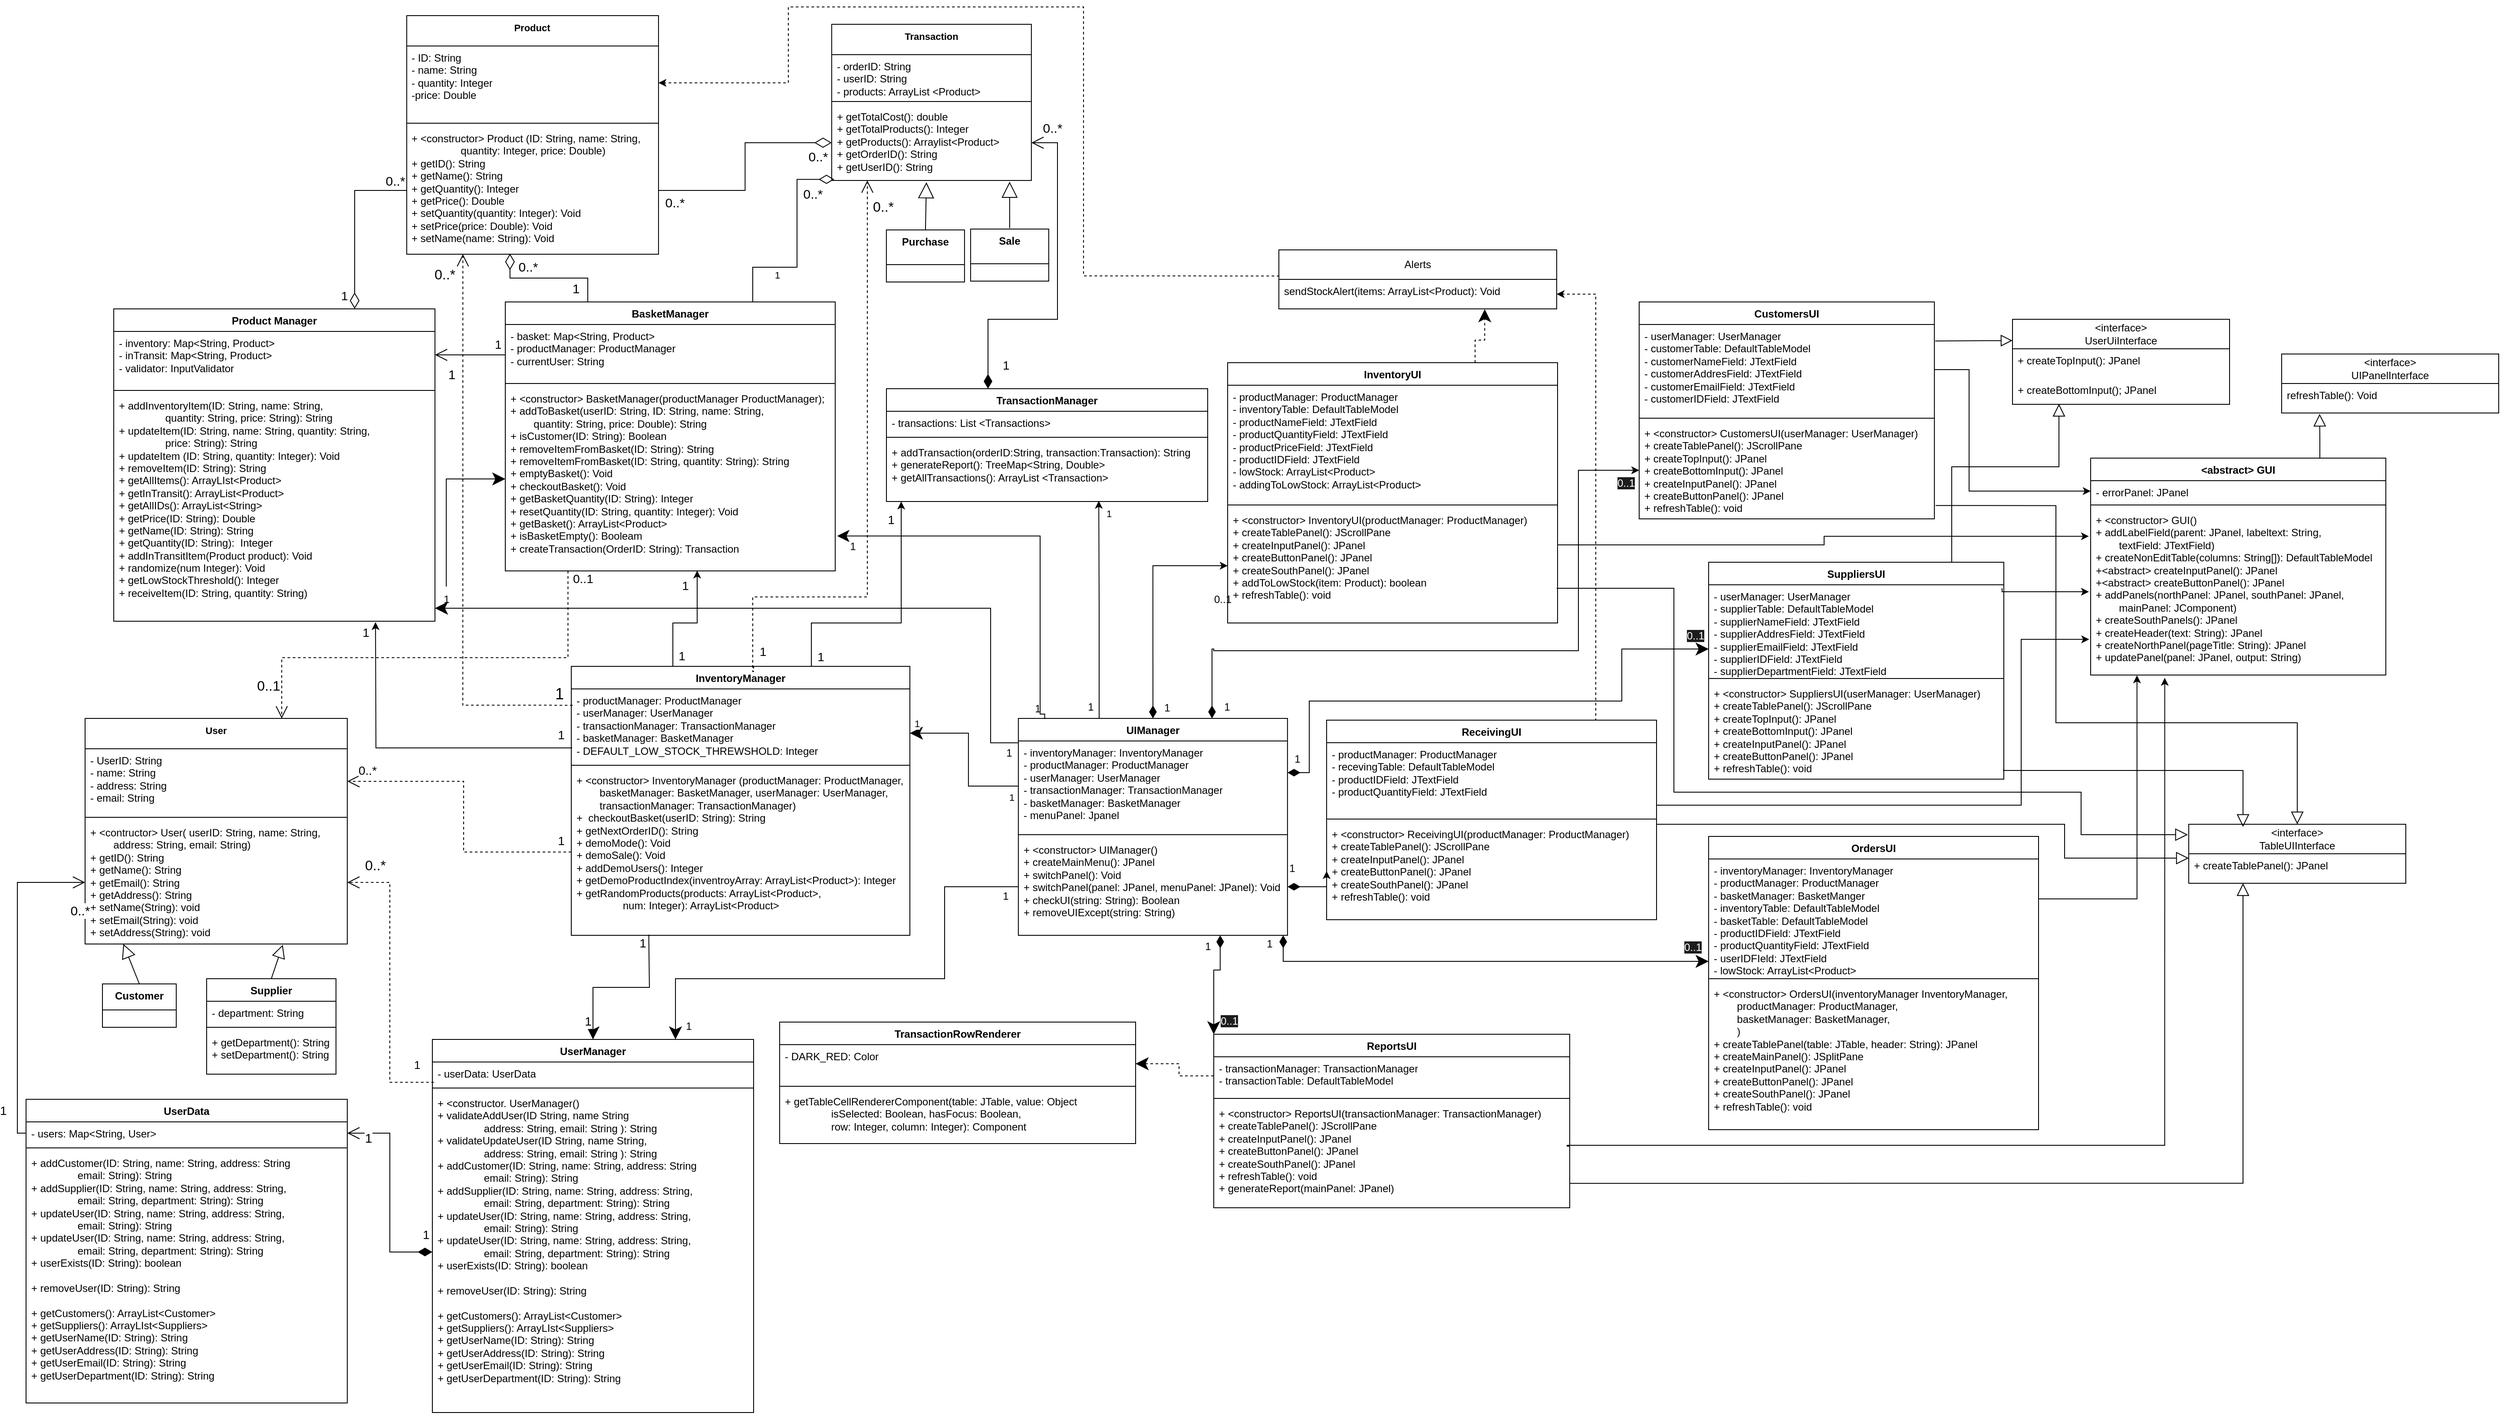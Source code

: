 <mxfile version="27.0.9">
  <diagram name="Page-1" id="TjpCmHRUNwE41O3Sw0KB">
    <mxGraphModel dx="5631" dy="1480" grid="1" gridSize="10" guides="1" tooltips="1" connect="1" arrows="1" fold="1" page="1" pageScale="1" pageWidth="3300" pageHeight="2339" math="0" shadow="0">
      <root>
        <mxCell id="0" />
        <mxCell id="1" parent="0" />
        <mxCell id="HJiopYw1e8VDY7Osg0rU-5" value="&lt;div&gt;&lt;font style=&quot;font-size: 11px;&quot;&gt;Transaction&lt;/font&gt;&lt;/div&gt;" style="swimlane;fontStyle=1;align=center;verticalAlign=top;childLayout=stackLayout;horizontal=1;startSize=35;horizontalStack=0;resizeParent=1;resizeParentMax=0;resizeLast=0;collapsible=1;marginBottom=0;whiteSpace=wrap;html=1;rotation=0;movable=1;resizable=1;rotatable=1;deletable=1;editable=1;locked=0;connectable=1;" vertex="1" parent="1">
          <mxGeometry x="639.94" y="30" width="230" height="180" as="geometry">
            <mxRectangle x="178" y="240" width="100" height="40" as="alternateBounds" />
          </mxGeometry>
        </mxCell>
        <mxCell id="HJiopYw1e8VDY7Osg0rU-6" value="- orderID: String&lt;div&gt;- userID: String&lt;/div&gt;&lt;div&gt;- products: ArrayList &amp;lt;Product&amp;gt;&lt;/div&gt;&lt;div&gt;&lt;br&gt;&lt;/div&gt;" style="text;strokeColor=none;fillColor=none;align=left;verticalAlign=top;spacingLeft=4;spacingRight=4;overflow=hidden;rotatable=0;points=[[0,0.5],[1,0.5]];portConstraint=eastwest;whiteSpace=wrap;html=1;" vertex="1" parent="HJiopYw1e8VDY7Osg0rU-5">
          <mxGeometry y="35" width="230" height="50" as="geometry" />
        </mxCell>
        <mxCell id="HJiopYw1e8VDY7Osg0rU-7" value="" style="line;strokeWidth=1;fillColor=none;align=left;verticalAlign=middle;spacingTop=-1;spacingLeft=3;spacingRight=3;rotatable=0;labelPosition=right;points=[];portConstraint=eastwest;strokeColor=inherit;" vertex="1" parent="HJiopYw1e8VDY7Osg0rU-5">
          <mxGeometry y="85" width="230" height="8" as="geometry" />
        </mxCell>
        <mxCell id="HJiopYw1e8VDY7Osg0rU-8" value="+ getTotalCost(): double&lt;div&gt;+ getTotalProducts(): Integer&lt;/div&gt;&lt;div&gt;+ getProducts(): Arraylist&amp;lt;Product&amp;gt;&lt;/div&gt;&lt;div&gt;+ getOrderID(): String&lt;/div&gt;&lt;div&gt;+ getUserID(): String&lt;/div&gt;&lt;div&gt;&lt;br&gt;&lt;/div&gt;" style="text;strokeColor=none;fillColor=none;align=left;verticalAlign=top;spacingLeft=4;spacingRight=4;overflow=hidden;rotatable=0;points=[[0,0.5],[1,0.5]];portConstraint=eastwest;whiteSpace=wrap;html=1;" vertex="1" parent="HJiopYw1e8VDY7Osg0rU-5">
          <mxGeometry y="93" width="230" height="87" as="geometry" />
        </mxCell>
        <mxCell id="HJiopYw1e8VDY7Osg0rU-15" value="Purchase" style="swimlane;fontStyle=1;align=center;verticalAlign=top;childLayout=stackLayout;horizontal=1;startSize=40;horizontalStack=0;resizeParent=1;resizeParentMax=0;resizeLast=0;collapsible=1;marginBottom=0;" vertex="1" parent="1">
          <mxGeometry x="702.94" y="267" width="90" height="60" as="geometry" />
        </mxCell>
        <mxCell id="HJiopYw1e8VDY7Osg0rU-16" value="Sale" style="swimlane;fontStyle=1;align=center;verticalAlign=top;childLayout=stackLayout;horizontal=1;startSize=40;horizontalStack=0;resizeParent=1;resizeParentMax=0;resizeLast=0;collapsible=1;marginBottom=0;" vertex="1" parent="1">
          <mxGeometry x="799.94" y="266" width="90" height="60" as="geometry" />
        </mxCell>
        <mxCell id="HJiopYw1e8VDY7Osg0rU-17" value="" style="endArrow=block;endSize=16;endFill=0;html=1;rounded=0;exitX=0.5;exitY=0;exitDx=0;exitDy=0;entryX=0.196;entryY=1;entryDx=0;entryDy=0;entryPerimeter=0;" edge="1" parent="1" source="HJiopYw1e8VDY7Osg0rU-15">
          <mxGeometry width="160" relative="1" as="geometry">
            <mxPoint x="744.94" y="282" as="sourcePoint" />
            <mxPoint x="749.02" y="212" as="targetPoint" />
          </mxGeometry>
        </mxCell>
        <mxCell id="HJiopYw1e8VDY7Osg0rU-18" value="" style="endArrow=block;endSize=16;endFill=0;html=1;rounded=0;exitX=0.5;exitY=0;exitDx=0;exitDy=0;entryX=0.891;entryY=1.027;entryDx=0;entryDy=0;entryPerimeter=0;" edge="1" parent="1">
          <mxGeometry width="160" relative="1" as="geometry">
            <mxPoint x="844.94" y="265" as="sourcePoint" />
            <mxPoint x="844.87" y="211.349" as="targetPoint" />
          </mxGeometry>
        </mxCell>
        <mxCell id="HJiopYw1e8VDY7Osg0rU-19" value="TransactionManager" style="swimlane;fontStyle=1;align=center;verticalAlign=top;childLayout=stackLayout;horizontal=1;startSize=26;horizontalStack=0;resizeParent=1;resizeParentMax=0;resizeLast=0;collapsible=1;marginBottom=0;whiteSpace=wrap;html=1;" vertex="1" parent="1">
          <mxGeometry x="703" y="450" width="370" height="130" as="geometry" />
        </mxCell>
        <mxCell id="HJiopYw1e8VDY7Osg0rU-20" value="- transactions: List &amp;lt;Transactions&amp;gt;" style="text;strokeColor=none;fillColor=none;align=left;verticalAlign=top;spacingLeft=4;spacingRight=4;overflow=hidden;rotatable=0;points=[[0,0.5],[1,0.5]];portConstraint=eastwest;whiteSpace=wrap;html=1;" vertex="1" parent="HJiopYw1e8VDY7Osg0rU-19">
          <mxGeometry y="26" width="370" height="26" as="geometry" />
        </mxCell>
        <mxCell id="HJiopYw1e8VDY7Osg0rU-21" value="" style="line;strokeWidth=1;fillColor=none;align=left;verticalAlign=middle;spacingTop=-1;spacingLeft=3;spacingRight=3;rotatable=0;labelPosition=right;points=[];portConstraint=eastwest;strokeColor=inherit;" vertex="1" parent="HJiopYw1e8VDY7Osg0rU-19">
          <mxGeometry y="52" width="370" height="8" as="geometry" />
        </mxCell>
        <mxCell id="HJiopYw1e8VDY7Osg0rU-22" value="+ addTransaction(orderID:String, transaction:Transaction): String&lt;div&gt;+ generateReport(): TreeMap&amp;lt;String, Double&amp;gt;&lt;/div&gt;&lt;div&gt;+ getAllTransactions(): ArrayList &amp;lt;Transaction&amp;gt;&lt;/div&gt;&lt;div&gt;&lt;br&gt;&lt;/div&gt;" style="text;strokeColor=none;fillColor=none;align=left;verticalAlign=top;spacingLeft=4;spacingRight=4;overflow=hidden;rotatable=0;points=[[0,0.5],[1,0.5]];portConstraint=eastwest;whiteSpace=wrap;html=1;" vertex="1" parent="HJiopYw1e8VDY7Osg0rU-19">
          <mxGeometry y="60" width="370" height="70" as="geometry" />
        </mxCell>
        <mxCell id="HJiopYw1e8VDY7Osg0rU-29" value="&lt;font style=&quot;font-size: 14px;&quot;&gt;1&lt;/font&gt;" style="endArrow=open;html=1;endSize=12;startArrow=diamondThin;startSize=14;startFill=1;edgeStyle=orthogonalEdgeStyle;align=left;verticalAlign=bottom;rounded=0;entryX=1;entryY=0.5;entryDx=0;entryDy=0;" edge="1" parent="1" source="HJiopYw1e8VDY7Osg0rU-19" target="HJiopYw1e8VDY7Osg0rU-8">
          <mxGeometry x="-0.916" y="-15" relative="1" as="geometry">
            <mxPoint x="1120.33" y="481.39" as="sourcePoint" />
            <mxPoint x="950.0" y="170.002" as="targetPoint" />
            <Array as="points">
              <mxPoint x="820" y="370" />
              <mxPoint x="900" y="370" />
              <mxPoint x="900" y="167" />
            </Array>
            <mxPoint as="offset" />
          </mxGeometry>
        </mxCell>
        <mxCell id="HJiopYw1e8VDY7Osg0rU-30" value="0..*" style="edgeLabel;html=1;align=center;verticalAlign=middle;resizable=0;points=[];fontSize=15;" vertex="1" connectable="0" parent="HJiopYw1e8VDY7Osg0rU-29">
          <mxGeometry x="0.895" y="-5" relative="1" as="geometry">
            <mxPoint x="3" y="-13" as="offset" />
          </mxGeometry>
        </mxCell>
        <mxCell id="HJiopYw1e8VDY7Osg0rU-32" value="&lt;div&gt;&lt;font style=&quot;font-size: 11px;&quot;&gt;User&lt;/font&gt;&lt;/div&gt;" style="swimlane;fontStyle=1;align=center;verticalAlign=top;childLayout=stackLayout;horizontal=1;startSize=35;horizontalStack=0;resizeParent=1;resizeParentMax=0;resizeLast=0;collapsible=1;marginBottom=0;whiteSpace=wrap;html=1;rotation=0;movable=1;resizable=1;rotatable=1;deletable=1;editable=1;locked=0;connectable=1;" vertex="1" parent="1">
          <mxGeometry x="-220" y="830" width="302" height="260" as="geometry">
            <mxRectangle x="178" y="240" width="100" height="40" as="alternateBounds" />
          </mxGeometry>
        </mxCell>
        <mxCell id="HJiopYw1e8VDY7Osg0rU-33" value="&lt;span style=&quot;text-align: center; text-wrap-mode: nowrap;&quot;&gt;- UserID: String&lt;/span&gt;&lt;br style=&quot;padding: 0px; margin: 0px; text-align: center; text-wrap-mode: nowrap;&quot;&gt;&lt;span style=&quot;text-align: center; text-wrap-mode: nowrap;&quot;&gt;- name: String&lt;/span&gt;&lt;br style=&quot;padding: 0px; margin: 0px; text-align: center; text-wrap-mode: nowrap;&quot;&gt;&lt;span style=&quot;text-align: center; text-wrap-mode: nowrap;&quot;&gt;- address: String&lt;/span&gt;&lt;br style=&quot;padding: 0px; margin: 0px; text-align: center; text-wrap-mode: nowrap;&quot;&gt;&lt;span style=&quot;text-align: center; text-wrap-mode: nowrap;&quot;&gt;- email: String&lt;/span&gt;" style="text;strokeColor=none;fillColor=none;align=left;verticalAlign=top;spacingLeft=4;spacingRight=4;overflow=hidden;rotatable=0;points=[[0,0.5],[1,0.5]];portConstraint=eastwest;whiteSpace=wrap;html=1;" vertex="1" parent="HJiopYw1e8VDY7Osg0rU-32">
          <mxGeometry y="35" width="302" height="75" as="geometry" />
        </mxCell>
        <mxCell id="HJiopYw1e8VDY7Osg0rU-34" value="" style="line;strokeWidth=1;fillColor=none;align=left;verticalAlign=middle;spacingTop=-1;spacingLeft=3;spacingRight=3;rotatable=0;labelPosition=right;points=[];portConstraint=eastwest;strokeColor=inherit;" vertex="1" parent="HJiopYw1e8VDY7Osg0rU-32">
          <mxGeometry y="110" width="302" height="8" as="geometry" />
        </mxCell>
        <mxCell id="HJiopYw1e8VDY7Osg0rU-35" value="&lt;div&gt;&lt;span style=&quot;text-align: center; text-wrap-mode: nowrap;&quot;&gt;+ &amp;lt;contructor&amp;gt; User( userID: String, name: String,&lt;/span&gt;&lt;/div&gt;&lt;div&gt;&lt;span style=&quot;text-align: center; text-wrap-mode: nowrap;&quot;&gt;&lt;span style=&quot;white-space: pre;&quot;&gt;&#x9;&lt;/span&gt;address: String, email: String)&amp;nbsp;&lt;br&gt;&lt;/span&gt;&lt;/div&gt;&lt;div&gt;&lt;span style=&quot;text-align: center; text-wrap-mode: nowrap;&quot;&gt;+ getID(): String&lt;/span&gt;&lt;br style=&quot;padding: 0px; margin: 0px; text-align: center; text-wrap-mode: nowrap;&quot;&gt;&lt;span style=&quot;text-align: center; text-wrap-mode: nowrap;&quot;&gt;+ getName(): String&lt;/span&gt;&lt;br style=&quot;padding: 0px; margin: 0px; text-align: center; text-wrap-mode: nowrap;&quot;&gt;&lt;span style=&quot;text-align: center; text-wrap-mode: nowrap;&quot;&gt;+ getEmail(): String&lt;/span&gt;&lt;br style=&quot;padding: 0px; margin: 0px; text-align: center; text-wrap-mode: nowrap;&quot;&gt;&lt;span style=&quot;text-align: center; text-wrap-mode: nowrap;&quot;&gt;+ getAddress(): String&lt;/span&gt;&lt;br style=&quot;padding: 0px; margin: 0px; text-align: center; text-wrap-mode: nowrap;&quot;&gt;&lt;span style=&quot;text-align: center; text-wrap-mode: nowrap;&quot;&gt;+ setName(String): void&lt;/span&gt;&lt;br style=&quot;padding: 0px; margin: 0px; text-align: center; text-wrap-mode: nowrap;&quot;&gt;&lt;span style=&quot;text-align: center; text-wrap-mode: nowrap;&quot;&gt;+ setEmail(String): void&lt;/span&gt;&lt;br style=&quot;padding: 0px; margin: 0px; text-align: center; text-wrap-mode: nowrap;&quot;&gt;&lt;span style=&quot;text-align: center; text-wrap-mode: nowrap;&quot;&gt;+ setAddress(String): void&lt;/span&gt;&lt;/div&gt;" style="text;strokeColor=none;fillColor=none;align=left;verticalAlign=top;spacingLeft=4;spacingRight=4;overflow=hidden;rotatable=0;points=[[0,0.5],[1,0.5]];portConstraint=eastwest;whiteSpace=wrap;html=1;" vertex="1" parent="HJiopYw1e8VDY7Osg0rU-32">
          <mxGeometry y="118" width="302" height="142" as="geometry" />
        </mxCell>
        <mxCell id="HJiopYw1e8VDY7Osg0rU-36" value="Customer" style="swimlane;fontStyle=1;align=center;verticalAlign=top;childLayout=stackLayout;horizontal=1;startSize=30;horizontalStack=0;resizeParent=1;resizeParentMax=0;resizeLast=0;collapsible=1;marginBottom=0;" vertex="1" parent="1">
          <mxGeometry x="-200" y="1136" width="85" height="50" as="geometry" />
        </mxCell>
        <mxCell id="HJiopYw1e8VDY7Osg0rU-38" value="" style="endArrow=block;endSize=14;endFill=0;html=1;rounded=0;exitX=0.5;exitY=0;exitDx=0;exitDy=0;entryX=0.146;entryY=1;entryDx=0;entryDy=0;entryPerimeter=0;" edge="1" parent="1" source="HJiopYw1e8VDY7Osg0rU-36" target="HJiopYw1e8VDY7Osg0rU-35">
          <mxGeometry width="160" relative="1" as="geometry">
            <mxPoint x="780" y="841" as="sourcePoint" />
            <mxPoint x="772" y="820" as="targetPoint" />
          </mxGeometry>
        </mxCell>
        <mxCell id="HJiopYw1e8VDY7Osg0rU-39" value="Supplier" style="swimlane;fontStyle=1;align=center;verticalAlign=top;childLayout=stackLayout;horizontal=1;startSize=26;horizontalStack=0;resizeParent=1;resizeParentMax=0;resizeLast=0;collapsible=1;marginBottom=0;whiteSpace=wrap;html=1;" vertex="1" parent="1">
          <mxGeometry x="-80" y="1130" width="149" height="110" as="geometry" />
        </mxCell>
        <mxCell id="HJiopYw1e8VDY7Osg0rU-40" value="- department: String" style="text;strokeColor=none;fillColor=none;align=left;verticalAlign=top;spacingLeft=4;spacingRight=4;overflow=hidden;rotatable=0;points=[[0,0.5],[1,0.5]];portConstraint=eastwest;whiteSpace=wrap;html=1;" vertex="1" parent="HJiopYw1e8VDY7Osg0rU-39">
          <mxGeometry y="26" width="149" height="26" as="geometry" />
        </mxCell>
        <mxCell id="HJiopYw1e8VDY7Osg0rU-41" value="" style="line;strokeWidth=1;fillColor=none;align=left;verticalAlign=middle;spacingTop=-1;spacingLeft=3;spacingRight=3;rotatable=0;labelPosition=right;points=[];portConstraint=eastwest;strokeColor=inherit;" vertex="1" parent="HJiopYw1e8VDY7Osg0rU-39">
          <mxGeometry y="52" width="149" height="8" as="geometry" />
        </mxCell>
        <mxCell id="HJiopYw1e8VDY7Osg0rU-42" value="+ getDepartment(): String&lt;div&gt;+ setDepartment(): String&lt;/div&gt;" style="text;strokeColor=none;fillColor=none;align=left;verticalAlign=top;spacingLeft=4;spacingRight=4;overflow=hidden;rotatable=0;points=[[0,0.5],[1,0.5]];portConstraint=eastwest;whiteSpace=wrap;html=1;" vertex="1" parent="HJiopYw1e8VDY7Osg0rU-39">
          <mxGeometry y="60" width="149" height="50" as="geometry" />
        </mxCell>
        <mxCell id="HJiopYw1e8VDY7Osg0rU-43" value="" style="endArrow=block;endSize=13;endFill=0;html=1;rounded=0;exitX=0.5;exitY=0;exitDx=0;exitDy=0;entryX=0.754;entryY=1.006;entryDx=0;entryDy=0;entryPerimeter=0;" edge="1" parent="1" source="HJiopYw1e8VDY7Osg0rU-39" target="HJiopYw1e8VDY7Osg0rU-35">
          <mxGeometry width="160" relative="1" as="geometry">
            <mxPoint x="942" y="900" as="sourcePoint" />
            <mxPoint x="951" y="824" as="targetPoint" />
          </mxGeometry>
        </mxCell>
        <mxCell id="HJiopYw1e8VDY7Osg0rU-44" value="UserManager" style="swimlane;fontStyle=1;align=center;verticalAlign=top;childLayout=stackLayout;horizontal=1;startSize=26;horizontalStack=0;resizeParent=1;resizeParentMax=0;resizeLast=0;collapsible=1;marginBottom=0;whiteSpace=wrap;html=1;" vertex="1" parent="1">
          <mxGeometry x="180" y="1200" width="370" height="430" as="geometry" />
        </mxCell>
        <mxCell id="HJiopYw1e8VDY7Osg0rU-45" value="- userData: UserData" style="text;strokeColor=none;fillColor=none;align=left;verticalAlign=top;spacingLeft=4;spacingRight=4;overflow=hidden;rotatable=0;points=[[0,0.5],[1,0.5]];portConstraint=eastwest;whiteSpace=wrap;html=1;" vertex="1" parent="HJiopYw1e8VDY7Osg0rU-44">
          <mxGeometry y="26" width="370" height="26" as="geometry" />
        </mxCell>
        <mxCell id="HJiopYw1e8VDY7Osg0rU-46" value="" style="line;strokeWidth=1;fillColor=none;align=left;verticalAlign=middle;spacingTop=-1;spacingLeft=3;spacingRight=3;rotatable=0;labelPosition=right;points=[];portConstraint=eastwest;strokeColor=inherit;" vertex="1" parent="HJiopYw1e8VDY7Osg0rU-44">
          <mxGeometry y="52" width="370" height="8" as="geometry" />
        </mxCell>
        <mxCell id="HJiopYw1e8VDY7Osg0rU-47" value="+ &amp;lt;constructor. UserManager()&lt;div&gt;+ validateAddUser(ID String, name String&lt;/div&gt;&lt;div&gt;&lt;span style=&quot;white-space: pre;&quot;&gt;&#x9;&lt;/span&gt;&lt;span style=&quot;white-space: pre;&quot;&gt;&#x9;&lt;/span&gt;address: String, email: String&amp;nbsp;): String&lt;/div&gt;&lt;div&gt;+ validateUpdateUser(ID String, name String,&lt;/div&gt;&lt;div&gt;&lt;span style=&quot;white-space: pre;&quot;&gt;&#x9;&lt;/span&gt;&lt;span style=&quot;white-space: pre;&quot;&gt;&#x9;&lt;/span&gt;address: String, email: String ): String&lt;br&gt;&lt;/div&gt;&lt;div&gt;+ addCustomer(ID: String, name: String, address: String&lt;/div&gt;&lt;div&gt;&lt;span style=&quot;white-space: pre;&quot;&gt;&#x9;&lt;/span&gt;&lt;span style=&quot;white-space: pre;&quot;&gt;&#x9;&lt;/span&gt;email: String): String&lt;br&gt;&lt;/div&gt;&lt;div&gt;+ addSupplier(ID: String, name: String, address: String,&lt;/div&gt;&lt;div&gt;&lt;span style=&quot;white-space: pre;&quot;&gt;&#x9;&lt;/span&gt;&lt;span style=&quot;white-space: pre;&quot;&gt;&#x9;&lt;/span&gt;email: String, department: String): String&lt;br&gt;&lt;/div&gt;&lt;div&gt;+ updateUser(ID: String, name: String, address: String,&lt;br&gt;&lt;span style=&quot;white-space: pre;&quot;&gt;&#x9;&lt;/span&gt;&lt;span style=&quot;white-space: pre;&quot;&gt;&#x9;&lt;/span&gt;email: String): String&lt;br&gt;&lt;/div&gt;&lt;div&gt;+ updateUser(ID: String, name: String, address: String,&amp;nbsp;&lt;/div&gt;&lt;div&gt;&lt;span style=&quot;white-space: pre;&quot;&gt;&#x9;&lt;/span&gt;&lt;span style=&quot;white-space: pre;&quot;&gt;&#x9;&lt;/span&gt;email: String, department: String): String&lt;br&gt;&lt;/div&gt;&lt;div&gt;+ userExists(ID: String): boolean&lt;/div&gt;&lt;div&gt;&lt;br&gt;&lt;/div&gt;&lt;div&gt;+ removeUser(ID: String): String&lt;/div&gt;&lt;div&gt;&lt;br&gt;&lt;/div&gt;&lt;div&gt;+ getCustomers(): ArrayList&amp;lt;Customer&amp;gt;&lt;/div&gt;&lt;div&gt;+ getSuppliers(): ArrayLIst&amp;lt;Suppliers&amp;gt;&lt;/div&gt;&lt;div&gt;+ getUserName(ID: String): String&lt;/div&gt;&lt;div&gt;+ getUserAddress(ID: String): String&lt;/div&gt;&lt;div&gt;+ getUserEmail&lt;span style=&quot;background-color: transparent; color: light-dark(rgb(0, 0, 0), rgb(255, 255, 255));&quot;&gt;(ID: String): String&lt;/span&gt;&lt;/div&gt;&lt;div&gt;&lt;span style=&quot;background-color: transparent; color: light-dark(rgb(0, 0, 0), rgb(255, 255, 255));&quot;&gt;+ getUserDepartment&lt;/span&gt;&lt;span style=&quot;background-color: transparent; color: light-dark(rgb(0, 0, 0), rgb(255, 255, 255));&quot;&gt;(ID: String): String&lt;/span&gt;&lt;/div&gt;&lt;div&gt;&lt;br&gt;&lt;/div&gt;" style="text;strokeColor=none;fillColor=none;align=left;verticalAlign=top;spacingLeft=4;spacingRight=4;overflow=hidden;rotatable=0;points=[[0,0.5],[1,0.5]];portConstraint=eastwest;whiteSpace=wrap;html=1;" vertex="1" parent="HJiopYw1e8VDY7Osg0rU-44">
          <mxGeometry y="60" width="370" height="370" as="geometry" />
        </mxCell>
        <mxCell id="HJiopYw1e8VDY7Osg0rU-48" value="1" style="endArrow=open;html=1;endSize=12;startArrow=none;startSize=14;startFill=0;edgeStyle=orthogonalEdgeStyle;align=left;verticalAlign=bottom;rounded=0;exitX=0.005;exitY=-0.325;exitDx=0;exitDy=0;exitPerimeter=0;entryX=1;entryY=0.5;entryDx=0;entryDy=0;dashed=1;fontSize=13;" edge="1" parent="1" source="HJiopYw1e8VDY7Osg0rU-46" target="HJiopYw1e8VDY7Osg0rU-35">
          <mxGeometry x="-0.849" y="-9" relative="1" as="geometry">
            <mxPoint x="852" y="930" as="sourcePoint" />
            <mxPoint x="852" y="840" as="targetPoint" />
            <mxPoint as="offset" />
          </mxGeometry>
        </mxCell>
        <mxCell id="HJiopYw1e8VDY7Osg0rU-49" value="0..*" style="edgeLabel;html=1;align=center;verticalAlign=middle;resizable=0;points=[];fontSize=16;" vertex="1" connectable="0" parent="HJiopYw1e8VDY7Osg0rU-48">
          <mxGeometry x="0.895" y="-5" relative="1" as="geometry">
            <mxPoint x="14" y="-15" as="offset" />
          </mxGeometry>
        </mxCell>
        <mxCell id="HJiopYw1e8VDY7Osg0rU-50" value="UserData" style="swimlane;fontStyle=1;align=center;verticalAlign=top;childLayout=stackLayout;horizontal=1;startSize=26;horizontalStack=0;resizeParent=1;resizeParentMax=0;resizeLast=0;collapsible=1;marginBottom=0;whiteSpace=wrap;html=1;" vertex="1" parent="1">
          <mxGeometry x="-288" y="1269" width="370" height="350" as="geometry" />
        </mxCell>
        <mxCell id="HJiopYw1e8VDY7Osg0rU-51" value="- users: Map&amp;lt;String, User&amp;gt;" style="text;strokeColor=none;fillColor=none;align=left;verticalAlign=top;spacingLeft=4;spacingRight=4;overflow=hidden;rotatable=0;points=[[0,0.5],[1,0.5]];portConstraint=eastwest;whiteSpace=wrap;html=1;" vertex="1" parent="HJiopYw1e8VDY7Osg0rU-50">
          <mxGeometry y="26" width="370" height="26" as="geometry" />
        </mxCell>
        <mxCell id="HJiopYw1e8VDY7Osg0rU-52" value="" style="line;strokeWidth=1;fillColor=none;align=left;verticalAlign=middle;spacingTop=-1;spacingLeft=3;spacingRight=3;rotatable=0;labelPosition=right;points=[];portConstraint=eastwest;strokeColor=inherit;" vertex="1" parent="HJiopYw1e8VDY7Osg0rU-50">
          <mxGeometry y="52" width="370" height="8" as="geometry" />
        </mxCell>
        <mxCell id="HJiopYw1e8VDY7Osg0rU-53" value="&lt;div&gt;&lt;span style=&quot;background-color: transparent; color: light-dark(rgb(0, 0, 0), rgb(255, 255, 255));&quot;&gt;+ addCustomer(ID: String, name: String, address: String&lt;/span&gt;&lt;/div&gt;&lt;div&gt;&lt;span style=&quot;white-space: pre;&quot;&gt;&#x9;&lt;/span&gt;&lt;span style=&quot;white-space: pre;&quot;&gt;&#x9;&lt;/span&gt;email: String): String&lt;br&gt;&lt;/div&gt;&lt;div&gt;+ addSupplier(ID: String, name: String, address: String,&lt;/div&gt;&lt;div&gt;&lt;span style=&quot;white-space: pre;&quot;&gt;&#x9;&lt;/span&gt;&lt;span style=&quot;white-space: pre;&quot;&gt;&#x9;&lt;/span&gt;email: String, department: String): String&lt;br&gt;&lt;/div&gt;&lt;div&gt;+ updateUser(ID: String, name: String, address: String,&lt;br&gt;&lt;span style=&quot;white-space: pre;&quot;&gt;&#x9;&lt;/span&gt;&lt;span style=&quot;white-space: pre;&quot;&gt;&#x9;&lt;/span&gt;email: String): String&lt;br&gt;&lt;/div&gt;&lt;div&gt;+ updateUser(ID: String, name: String, address: String,&amp;nbsp;&lt;/div&gt;&lt;div&gt;&lt;span style=&quot;white-space: pre;&quot;&gt;&#x9;&lt;/span&gt;&lt;span style=&quot;white-space: pre;&quot;&gt;&#x9;&lt;/span&gt;email: String, department: String): String&lt;br&gt;&lt;/div&gt;&lt;div&gt;+ userExists(ID: String): boolean&lt;/div&gt;&lt;div&gt;&lt;br&gt;&lt;/div&gt;&lt;div&gt;+ removeUser(ID: String): String&lt;/div&gt;&lt;div&gt;&lt;br&gt;&lt;/div&gt;&lt;div&gt;+ getCustomers(): ArrayList&amp;lt;Customer&amp;gt;&lt;/div&gt;&lt;div&gt;+ getSuppliers(): ArrayLIst&amp;lt;Suppliers&amp;gt;&lt;/div&gt;&lt;div&gt;+ getUserName(ID: String): String&lt;/div&gt;&lt;div&gt;+ getUserAddress(ID: String): String&lt;/div&gt;&lt;div&gt;+ getUserEmail&lt;span style=&quot;background-color: transparent; color: light-dark(rgb(0, 0, 0), rgb(255, 255, 255));&quot;&gt;(ID: String): String&lt;/span&gt;&lt;/div&gt;&lt;div&gt;&lt;span style=&quot;background-color: transparent; color: light-dark(rgb(0, 0, 0), rgb(255, 255, 255));&quot;&gt;+ getUserDepartment&lt;/span&gt;&lt;span style=&quot;background-color: transparent; color: light-dark(rgb(0, 0, 0), rgb(255, 255, 255));&quot;&gt;(ID: String): String&lt;/span&gt;&lt;/div&gt;&lt;div&gt;&lt;br&gt;&lt;/div&gt;" style="text;strokeColor=none;fillColor=none;align=left;verticalAlign=top;spacingLeft=4;spacingRight=4;overflow=hidden;rotatable=0;points=[[0,0.5],[1,0.5]];portConstraint=eastwest;whiteSpace=wrap;html=1;" vertex="1" parent="HJiopYw1e8VDY7Osg0rU-50">
          <mxGeometry y="60" width="370" height="290" as="geometry" />
        </mxCell>
        <mxCell id="HJiopYw1e8VDY7Osg0rU-54" value="&lt;font style=&quot;font-size: 14px;&quot;&gt;1&lt;/font&gt;" style="endArrow=open;html=1;endSize=12;startArrow=diamondThin;startSize=14;startFill=1;edgeStyle=orthogonalEdgeStyle;align=left;verticalAlign=bottom;rounded=0;entryX=1;entryY=0.5;entryDx=0;entryDy=0;exitX=0;exitY=0.5;exitDx=0;exitDy=0;" edge="1" parent="1" source="HJiopYw1e8VDY7Osg0rU-47" target="HJiopYw1e8VDY7Osg0rU-51">
          <mxGeometry x="-0.89" y="-9" relative="1" as="geometry">
            <mxPoint x="1119" y="960" as="sourcePoint" />
            <mxPoint x="1102" y="920" as="targetPoint" />
            <mxPoint as="offset" />
          </mxGeometry>
        </mxCell>
        <mxCell id="HJiopYw1e8VDY7Osg0rU-55" value="1" style="edgeLabel;html=1;align=center;verticalAlign=middle;resizable=0;points=[];fontSize=15;" vertex="1" connectable="0" parent="HJiopYw1e8VDY7Osg0rU-54">
          <mxGeometry x="0.895" y="-5" relative="1" as="geometry">
            <mxPoint x="11" y="10" as="offset" />
          </mxGeometry>
        </mxCell>
        <mxCell id="HJiopYw1e8VDY7Osg0rU-56" value="Product Manager" style="swimlane;fontStyle=1;align=center;verticalAlign=top;childLayout=stackLayout;horizontal=1;startSize=26;horizontalStack=0;resizeParent=1;resizeParentMax=0;resizeLast=0;collapsible=1;marginBottom=0;whiteSpace=wrap;html=1;" vertex="1" parent="1">
          <mxGeometry x="-187" y="358" width="370" height="360" as="geometry" />
        </mxCell>
        <mxCell id="HJiopYw1e8VDY7Osg0rU-57" value="- inventory: Map&amp;lt;String, Product&amp;gt;&lt;div&gt;- inTransit: Map&amp;lt;String, Product&amp;gt;&lt;/div&gt;&lt;div&gt;- validator: InputValidator&lt;/div&gt;" style="text;strokeColor=none;fillColor=none;align=left;verticalAlign=top;spacingLeft=4;spacingRight=4;overflow=hidden;rotatable=0;points=[[0,0.5],[1,0.5]];portConstraint=eastwest;whiteSpace=wrap;html=1;" vertex="1" parent="HJiopYw1e8VDY7Osg0rU-56">
          <mxGeometry y="26" width="370" height="64" as="geometry" />
        </mxCell>
        <mxCell id="HJiopYw1e8VDY7Osg0rU-58" value="" style="line;strokeWidth=1;fillColor=none;align=left;verticalAlign=middle;spacingTop=-1;spacingLeft=3;spacingRight=3;rotatable=0;labelPosition=right;points=[];portConstraint=eastwest;strokeColor=inherit;" vertex="1" parent="HJiopYw1e8VDY7Osg0rU-56">
          <mxGeometry y="90" width="370" height="8" as="geometry" />
        </mxCell>
        <mxCell id="HJiopYw1e8VDY7Osg0rU-59" value="&lt;div&gt;+ addInventoryItem(ID: String, name: String,&amp;nbsp;&lt;/div&gt;&lt;div&gt;&lt;span style=&quot;white-space: pre;&quot;&gt;&#x9;&lt;/span&gt;&lt;span style=&quot;white-space: pre;&quot;&gt;&#x9;&lt;/span&gt;quantity: String, price: String): String&lt;/div&gt;&lt;div&gt;+ updateItem(ID: String, name: String, quantity: String,&amp;nbsp;&lt;/div&gt;&lt;div&gt;&lt;span style=&quot;white-space: pre;&quot;&gt;&#x9;&lt;/span&gt;&lt;span style=&quot;white-space: pre;&quot;&gt;&#x9;&lt;/span&gt;price: String): String&lt;/div&gt;&lt;div&gt;+ updateItem (ID: String, quantity: Integer): Void&lt;/div&gt;&lt;div&gt;+ removeItem(ID: String): String&lt;/div&gt;&lt;div&gt;+ getAllItems(): ArrayLIst&amp;lt;Product&amp;gt;&lt;/div&gt;&lt;div&gt;+ getInTransit(): ArrayList&amp;lt;Product&amp;gt;&lt;/div&gt;&lt;div&gt;+ getAllIDs(): ArrayList&amp;lt;String&amp;gt;&lt;/div&gt;&lt;div&gt;+ getPrice(ID: String): Double&lt;/div&gt;&lt;div&gt;+ getName&lt;span style=&quot;background-color: transparent; color: light-dark(rgb(0, 0, 0), rgb(255, 255, 255));&quot;&gt;(ID: String):&lt;/span&gt;&lt;span style=&quot;background-color: transparent; color: light-dark(rgb(0, 0, 0), rgb(255, 255, 255));&quot;&gt;&amp;nbsp;String&lt;/span&gt;&lt;/div&gt;&lt;div&gt;&lt;span style=&quot;background-color: transparent; color: light-dark(rgb(0, 0, 0), rgb(255, 255, 255));&quot;&gt;+ getQuantity&lt;/span&gt;&lt;span style=&quot;background-color: transparent; color: light-dark(rgb(0, 0, 0), rgb(255, 255, 255));&quot;&gt;(ID: String):&lt;/span&gt;&lt;span style=&quot;background-color: transparent; color: light-dark(rgb(0, 0, 0), rgb(255, 255, 255));&quot;&gt;&amp;nbsp; Integer&lt;/span&gt;&lt;/div&gt;&lt;div&gt;+ addInTransitItem(Product product): Void&lt;/div&gt;&lt;div&gt;+ randomize(num Integer): Void&lt;/div&gt;&lt;div&gt;+ getLowStockThreshold(): Integer&lt;/div&gt;&lt;div&gt;+ receiveItem(ID: String, quantity: String)&lt;/div&gt;" style="text;strokeColor=none;fillColor=none;align=left;verticalAlign=top;spacingLeft=4;spacingRight=4;overflow=hidden;rotatable=0;points=[[0,0.5],[1,0.5]];portConstraint=eastwest;whiteSpace=wrap;html=1;movable=0;resizable=0;deletable=0;editable=0;locked=1;connectable=0;" vertex="1" parent="HJiopYw1e8VDY7Osg0rU-56">
          <mxGeometry y="98" width="370" height="262" as="geometry" />
        </mxCell>
        <mxCell id="HJiopYw1e8VDY7Osg0rU-61" value="&lt;div&gt;&lt;font style=&quot;font-size: 11px;&quot;&gt;Product&lt;/font&gt;&lt;/div&gt;" style="swimlane;fontStyle=1;align=center;verticalAlign=top;childLayout=stackLayout;horizontal=1;startSize=35;horizontalStack=0;resizeParent=1;resizeParentMax=0;resizeLast=0;collapsible=1;marginBottom=0;whiteSpace=wrap;html=1;rotation=0;movable=1;resizable=1;rotatable=1;deletable=1;editable=1;locked=0;connectable=1;" vertex="1" parent="1">
          <mxGeometry x="150.47" y="20" width="290" height="275" as="geometry">
            <mxRectangle x="178" y="240" width="100" height="40" as="alternateBounds" />
          </mxGeometry>
        </mxCell>
        <mxCell id="HJiopYw1e8VDY7Osg0rU-62" value="&lt;div&gt;- ID: String&lt;/div&gt;&lt;div&gt;- name: String&lt;/div&gt;&lt;div&gt;- quantity: Integer&lt;/div&gt;&lt;div&gt;-price: Double&lt;/div&gt;" style="text;strokeColor=none;fillColor=none;align=left;verticalAlign=top;spacingLeft=4;spacingRight=4;overflow=hidden;rotatable=0;points=[[0,0.5],[1,0.5]];portConstraint=eastwest;whiteSpace=wrap;html=1;" vertex="1" parent="HJiopYw1e8VDY7Osg0rU-61">
          <mxGeometry y="35" width="290" height="85" as="geometry" />
        </mxCell>
        <mxCell id="HJiopYw1e8VDY7Osg0rU-63" value="" style="line;strokeWidth=1;fillColor=none;align=left;verticalAlign=middle;spacingTop=-1;spacingLeft=3;spacingRight=3;rotatable=0;labelPosition=right;points=[];portConstraint=eastwest;strokeColor=inherit;" vertex="1" parent="HJiopYw1e8VDY7Osg0rU-61">
          <mxGeometry y="120" width="290" height="8" as="geometry" />
        </mxCell>
        <mxCell id="HJiopYw1e8VDY7Osg0rU-64" value="&lt;div&gt;&lt;span style=&quot;text-wrap-mode: nowrap; text-align: center;&quot;&gt;+ &amp;lt;constructor&amp;gt; Product (ID: String,&amp;nbsp;&lt;/span&gt;&lt;span style=&quot;text-align: center; text-wrap-mode: nowrap; background-color: transparent; color: light-dark(rgb(0, 0, 0), rgb(255, 255, 255));&quot;&gt;name: String,&lt;/span&gt;&lt;/div&gt;&lt;div&gt;&lt;span style=&quot;text-align: center; text-wrap-mode: nowrap; background-color: transparent; color: light-dark(rgb(0, 0, 0), rgb(255, 255, 255));&quot;&gt;&lt;span style=&quot;white-space: pre;&quot;&gt;&#x9;&lt;/span&gt;&lt;span style=&quot;white-space: pre;&quot;&gt;&#x9;&lt;/span&gt;&amp;nbsp;quantity: Integer, price: Double)&lt;/span&gt;&lt;/div&gt;&lt;div&gt;&lt;span style=&quot;text-wrap-mode: nowrap; text-align: center;&quot;&gt;+ getID(): String&lt;/span&gt;&lt;br style=&quot;text-wrap-mode: nowrap; padding: 0px; margin: 0px; text-align: center;&quot;&gt;&lt;span style=&quot;text-wrap-mode: nowrap; text-align: center;&quot;&gt;+ getName(): String&lt;/span&gt;&lt;/div&gt;&lt;div&gt;&lt;span style=&quot;text-wrap-mode: nowrap; text-align: center;&quot;&gt;+ getQuantity(): Integer&lt;/span&gt;&lt;/div&gt;&lt;div&gt;&lt;span style=&quot;text-wrap-mode: nowrap; text-align: center;&quot;&gt;+ getPrice(): Double&lt;/span&gt;&lt;/div&gt;&lt;div&gt;&lt;span style=&quot;text-wrap-mode: nowrap; text-align: center;&quot;&gt;+ setQuantity(quantity: Integer)&lt;/span&gt;&lt;span style=&quot;text-align: center; text-wrap-mode: nowrap; background-color: transparent; color: light-dark(rgb(0, 0, 0), rgb(255, 255, 255));&quot;&gt;: Void&lt;/span&gt;&lt;/div&gt;&lt;div&gt;&lt;span style=&quot;text-wrap-mode: nowrap; text-align: center;&quot;&gt;+ setPrice(price: Double)&lt;/span&gt;&lt;span style=&quot;text-align: center; text-wrap-mode: nowrap; background-color: transparent; color: light-dark(rgb(0, 0, 0), rgb(255, 255, 255));&quot;&gt;: Void&lt;/span&gt;&lt;/div&gt;&lt;div&gt;&lt;span style=&quot;text-wrap-mode: nowrap; text-align: center;&quot;&gt;+ setName(name: String): Void&lt;/span&gt;&lt;/div&gt;" style="text;strokeColor=none;fillColor=none;align=left;verticalAlign=top;spacingLeft=4;spacingRight=4;overflow=hidden;rotatable=0;points=[[0,0.5],[1,0.5]];portConstraint=eastwest;whiteSpace=wrap;html=1;" vertex="1" parent="HJiopYw1e8VDY7Osg0rU-61">
          <mxGeometry y="128" width="290" height="147" as="geometry" />
        </mxCell>
        <mxCell id="HJiopYw1e8VDY7Osg0rU-66" value="1" style="endArrow=none;html=1;endSize=14;startArrow=diamondThin;startSize=16;startFill=0;edgeStyle=orthogonalEdgeStyle;align=left;verticalAlign=bottom;rounded=0;exitX=0.75;exitY=0;exitDx=0;exitDy=0;entryX=0;entryY=0.5;entryDx=0;entryDy=0;fontSize=14;" edge="1" parent="1" source="HJiopYw1e8VDY7Osg0rU-56" target="HJiopYw1e8VDY7Osg0rU-64">
          <mxGeometry x="-0.952" y="18" relative="1" as="geometry">
            <mxPoint x="480" y="422" as="sourcePoint" />
            <mxPoint x="500" y="340" as="targetPoint" />
            <mxPoint as="offset" />
          </mxGeometry>
        </mxCell>
        <mxCell id="HJiopYw1e8VDY7Osg0rU-67" value="0..*" style="edgeLabel;html=1;align=center;verticalAlign=middle;resizable=0;points=[];fontSize=15;" vertex="1" connectable="0" parent="HJiopYw1e8VDY7Osg0rU-66">
          <mxGeometry x="0.895" y="-5" relative="1" as="geometry">
            <mxPoint x="-3" y="-17" as="offset" />
          </mxGeometry>
        </mxCell>
        <mxCell id="HJiopYw1e8VDY7Osg0rU-68" value="" style="endArrow=diamondThin;html=1;endSize=17;startArrow=none;startSize=18;startFill=0;edgeStyle=orthogonalEdgeStyle;align=left;verticalAlign=bottom;rounded=0;exitX=1;exitY=0.5;exitDx=0;exitDy=0;entryX=0;entryY=0.5;entryDx=0;entryDy=0;endFill=0;" edge="1" parent="1" source="HJiopYw1e8VDY7Osg0rU-64" target="HJiopYw1e8VDY7Osg0rU-8">
          <mxGeometry x="-0.753" y="-19" relative="1" as="geometry">
            <mxPoint x="620" y="286" as="sourcePoint" />
            <mxPoint x="620" y="150" as="targetPoint" />
            <mxPoint as="offset" />
          </mxGeometry>
        </mxCell>
        <mxCell id="HJiopYw1e8VDY7Osg0rU-69" value="0..*" style="edgeLabel;html=1;align=center;verticalAlign=middle;resizable=0;points=[];fontSize=15;" vertex="1" connectable="0" parent="HJiopYw1e8VDY7Osg0rU-68">
          <mxGeometry x="0.895" y="-5" relative="1" as="geometry">
            <mxPoint x="-3" y="10" as="offset" />
          </mxGeometry>
        </mxCell>
        <mxCell id="HJiopYw1e8VDY7Osg0rU-70" value="0..*" style="edgeLabel;html=1;align=center;verticalAlign=middle;resizable=0;points=[];fontSize=15;" vertex="1" connectable="0" parent="1">
          <mxGeometry x="444.47" y="220" as="geometry">
            <mxPoint x="14" y="15" as="offset" />
          </mxGeometry>
        </mxCell>
        <mxCell id="HJiopYw1e8VDY7Osg0rU-75" value="BasketManager" style="swimlane;fontStyle=1;align=center;verticalAlign=top;childLayout=stackLayout;horizontal=1;startSize=26;horizontalStack=0;resizeParent=1;resizeParentMax=0;resizeLast=0;collapsible=1;marginBottom=0;whiteSpace=wrap;html=1;" vertex="1" parent="1">
          <mxGeometry x="264" y="350" width="380" height="310" as="geometry" />
        </mxCell>
        <mxCell id="HJiopYw1e8VDY7Osg0rU-76" value="- basket: Map&amp;lt;String, Product&amp;gt;&lt;div&gt;- productManager: ProductManager&lt;/div&gt;&lt;div&gt;- currentUser: String&lt;/div&gt;" style="text;strokeColor=none;fillColor=none;align=left;verticalAlign=top;spacingLeft=4;spacingRight=4;overflow=hidden;rotatable=0;points=[[0,0.5],[1,0.5]];portConstraint=eastwest;whiteSpace=wrap;html=1;" vertex="1" parent="HJiopYw1e8VDY7Osg0rU-75">
          <mxGeometry y="26" width="380" height="64" as="geometry" />
        </mxCell>
        <mxCell id="HJiopYw1e8VDY7Osg0rU-77" value="" style="line;strokeWidth=1;fillColor=none;align=left;verticalAlign=middle;spacingTop=-1;spacingLeft=3;spacingRight=3;rotatable=0;labelPosition=right;points=[];portConstraint=eastwest;strokeColor=inherit;" vertex="1" parent="HJiopYw1e8VDY7Osg0rU-75">
          <mxGeometry y="90" width="380" height="8" as="geometry" />
        </mxCell>
        <mxCell id="HJiopYw1e8VDY7Osg0rU-78" value="&lt;div&gt;+ &amp;lt;constructor&amp;gt; BasketManager(productManager ProductManager);&lt;/div&gt;&lt;div&gt;+ addToBasket(userID: String, ID: String, name: String,&amp;nbsp;&lt;/div&gt;&lt;div&gt;&lt;span style=&quot;white-space: pre;&quot;&gt;&#x9;&lt;/span&gt;quantity: String, price: Double): String&lt;/div&gt;&lt;div&gt;+ isCustomer(ID: String): Boolean&lt;/div&gt;&lt;div&gt;+ removeItemFromBasket(ID: String): String&lt;/div&gt;&lt;div&gt;&lt;/div&gt;+ removeItemFromBasket(ID: String, quantity: String): String&lt;div&gt;+ emptyBasket(): Void&lt;/div&gt;&lt;div&gt;+ checkoutBasket(): Void&lt;/div&gt;&lt;div&gt;+ getBasketQuantity(ID: String): Integer&lt;/div&gt;&lt;div&gt;+ resetQuantity(ID: String, quantity: Integer): Void&lt;/div&gt;&lt;div&gt;+ getBasket(): ArrayList&amp;lt;Product&amp;gt;&lt;/div&gt;&lt;div&gt;+ isBasketEmpty(): Booleam&lt;/div&gt;&lt;div&gt;+ createTransaction(OrderID: String): Transaction&lt;/div&gt;" style="text;strokeColor=none;fillColor=none;align=left;verticalAlign=top;spacingLeft=4;spacingRight=4;overflow=hidden;rotatable=0;points=[[0,0.5],[1,0.5]];portConstraint=eastwest;whiteSpace=wrap;html=1;" vertex="1" parent="HJiopYw1e8VDY7Osg0rU-75">
          <mxGeometry y="98" width="380" height="212" as="geometry" />
        </mxCell>
        <mxCell id="HJiopYw1e8VDY7Osg0rU-79" value="&lt;font style=&quot;font-size: 14px;&quot;&gt;1&lt;/font&gt;" style="endArrow=open;html=1;endSize=12;startArrow=none;startSize=14;startFill=0;edgeStyle=orthogonalEdgeStyle;align=left;verticalAlign=bottom;rounded=0;exitX=0;exitY=0.5;exitDx=0;exitDy=0;" edge="1" parent="1">
          <mxGeometry x="-0.505" y="-1" relative="1" as="geometry">
            <mxPoint x="264" y="403.0" as="sourcePoint" />
            <mxPoint x="183" y="411.007" as="targetPoint" />
            <mxPoint as="offset" />
            <Array as="points">
              <mxPoint x="264" y="411" />
            </Array>
          </mxGeometry>
        </mxCell>
        <mxCell id="HJiopYw1e8VDY7Osg0rU-80" value="1" style="edgeLabel;html=1;align=center;verticalAlign=middle;resizable=0;points=[];fontSize=15;" vertex="1" connectable="0" parent="HJiopYw1e8VDY7Osg0rU-79">
          <mxGeometry x="0.895" y="-5" relative="1" as="geometry">
            <mxPoint x="14" y="27" as="offset" />
          </mxGeometry>
        </mxCell>
        <mxCell id="HJiopYw1e8VDY7Osg0rU-81" value="" style="endArrow=diamondThin;html=1;endSize=16;startArrow=none;startSize=14;startFill=0;edgeStyle=orthogonalEdgeStyle;align=left;verticalAlign=bottom;rounded=0;exitX=0.25;exitY=0;exitDx=0;exitDy=0;entryX=0.41;entryY=0.995;entryDx=0;entryDy=0;endFill=0;entryPerimeter=0;" edge="1" parent="1" source="HJiopYw1e8VDY7Osg0rU-75" target="HJiopYw1e8VDY7Osg0rU-64">
          <mxGeometry x="-0.753" y="-19" relative="1" as="geometry">
            <mxPoint x="200" y="365" as="sourcePoint" />
            <mxPoint x="270" y="300" as="targetPoint" />
            <mxPoint as="offset" />
          </mxGeometry>
        </mxCell>
        <mxCell id="HJiopYw1e8VDY7Osg0rU-82" value="0..*" style="edgeLabel;html=1;align=center;verticalAlign=middle;resizable=0;points=[];fontSize=15;" vertex="1" connectable="0" parent="HJiopYw1e8VDY7Osg0rU-81">
          <mxGeometry x="0.895" y="-5" relative="1" as="geometry">
            <mxPoint x="15" y="7" as="offset" />
          </mxGeometry>
        </mxCell>
        <mxCell id="HJiopYw1e8VDY7Osg0rU-83" value="1" style="edgeLabel;html=1;align=center;verticalAlign=middle;resizable=0;points=[];fontSize=15;" vertex="1" connectable="0" parent="1">
          <mxGeometry x="460" y="320" as="geometry">
            <mxPoint x="-115" y="14" as="offset" />
          </mxGeometry>
        </mxCell>
        <mxCell id="HJiopYw1e8VDY7Osg0rU-84" value="" style="endArrow=diamondThin;html=1;endSize=15;startArrow=none;startSize=14;startFill=0;edgeStyle=orthogonalEdgeStyle;align=left;verticalAlign=bottom;rounded=0;exitX=0.75;exitY=0;exitDx=0;exitDy=0;endFill=0;entryX=0.013;entryY=0.985;entryDx=0;entryDy=0;entryPerimeter=0;" edge="1" parent="1" source="HJiopYw1e8VDY7Osg0rU-75" target="HJiopYw1e8VDY7Osg0rU-8">
          <mxGeometry x="-0.753" y="-19" relative="1" as="geometry">
            <mxPoint x="600" y="356" as="sourcePoint" />
            <mxPoint x="630" y="250" as="targetPoint" />
            <mxPoint as="offset" />
            <Array as="points">
              <mxPoint x="549" y="310" />
              <mxPoint x="600" y="310" />
              <mxPoint x="600" y="209" />
            </Array>
          </mxGeometry>
        </mxCell>
        <mxCell id="HJiopYw1e8VDY7Osg0rU-85" value="0..*" style="edgeLabel;html=1;align=center;verticalAlign=middle;resizable=0;points=[];fontSize=15;" vertex="1" connectable="0" parent="HJiopYw1e8VDY7Osg0rU-84">
          <mxGeometry x="0.895" y="-5" relative="1" as="geometry">
            <mxPoint x="-13" y="11" as="offset" />
          </mxGeometry>
        </mxCell>
        <mxCell id="HJiopYw1e8VDY7Osg0rU-87" value="1" style="edgeLabel;html=1;align=center;verticalAlign=middle;resizable=0;points=[];" vertex="1" connectable="0" parent="HJiopYw1e8VDY7Osg0rU-84">
          <mxGeometry x="-0.488" y="-2" relative="1" as="geometry">
            <mxPoint x="8" y="7" as="offset" />
          </mxGeometry>
        </mxCell>
        <mxCell id="HJiopYw1e8VDY7Osg0rU-88" value="&lt;font style=&quot;font-size: 14px;&quot;&gt;0..1&lt;/font&gt;" style="endArrow=open;html=1;endSize=12;startArrow=none;startSize=14;startFill=0;edgeStyle=orthogonalEdgeStyle;align=left;verticalAlign=bottom;rounded=0;exitX=0.19;exitY=1;exitDx=0;exitDy=0;entryX=0.75;entryY=0;entryDx=0;entryDy=0;dashed=1;endFill=0;exitPerimeter=0;" edge="1" parent="1" source="HJiopYw1e8VDY7Osg0rU-78" target="HJiopYw1e8VDY7Osg0rU-32">
          <mxGeometry x="-0.92" y="4" relative="1" as="geometry">
            <mxPoint x="660" y="794" as="sourcePoint" />
            <mxPoint x="674" y="630" as="targetPoint" />
            <mxPoint as="offset" />
            <Array as="points">
              <mxPoint x="336" y="760" />
              <mxPoint x="7" y="760" />
            </Array>
          </mxGeometry>
        </mxCell>
        <mxCell id="HJiopYw1e8VDY7Osg0rU-89" value="0..1" style="edgeLabel;html=1;align=center;verticalAlign=middle;resizable=0;points=[];fontSize=16;" vertex="1" connectable="0" parent="HJiopYw1e8VDY7Osg0rU-88">
          <mxGeometry x="0.895" y="-5" relative="1" as="geometry">
            <mxPoint x="-11" y="-12" as="offset" />
          </mxGeometry>
        </mxCell>
        <mxCell id="HJiopYw1e8VDY7Osg0rU-91" value="&lt;font style=&quot;font-size: 14px;&quot;&gt;1&lt;/font&gt;" style="endArrow=open;html=1;endSize=12;startArrow=none;startSize=14;startFill=0;edgeStyle=orthogonalEdgeStyle;align=left;verticalAlign=bottom;rounded=0;exitX=0;exitY=0.5;exitDx=0;exitDy=0;entryX=0;entryY=0.5;entryDx=0;entryDy=0;" edge="1" parent="1" source="HJiopYw1e8VDY7Osg0rU-51" target="HJiopYw1e8VDY7Osg0rU-35">
          <mxGeometry x="-0.864" y="22" relative="1" as="geometry">
            <mxPoint x="1116" y="590" as="sourcePoint" />
            <mxPoint x="1052" y="620" as="targetPoint" />
            <mxPoint as="offset" />
          </mxGeometry>
        </mxCell>
        <mxCell id="HJiopYw1e8VDY7Osg0rU-92" value="0..*" style="edgeLabel;html=1;align=center;verticalAlign=middle;resizable=0;points=[];fontSize=15;" vertex="1" connectable="0" parent="HJiopYw1e8VDY7Osg0rU-91">
          <mxGeometry x="0.895" y="-5" relative="1" as="geometry">
            <mxPoint x="14" y="27" as="offset" />
          </mxGeometry>
        </mxCell>
        <mxCell id="HJiopYw1e8VDY7Osg0rU-99" style="edgeStyle=orthogonalEdgeStyle;rounded=0;orthogonalLoop=1;jettySize=auto;html=1;exitX=0.933;exitY=1.001;exitDx=0;exitDy=0;entryX=0.75;entryY=1;entryDx=0;entryDy=0;exitPerimeter=0;" edge="1" parent="1" source="HJiopYw1e8VDY7Osg0rU-102">
          <mxGeometry relative="1" as="geometry">
            <mxPoint x="364" y="862.61" as="sourcePoint" />
            <mxPoint x="114.5" y="719" as="targetPoint" />
            <Array as="points">
              <mxPoint x="115" y="864" />
              <mxPoint x="115" y="863" />
            </Array>
          </mxGeometry>
        </mxCell>
        <mxCell id="HJiopYw1e8VDY7Osg0rU-100" value="&lt;font style=&quot;font-size: 14px;&quot;&gt;1&lt;/font&gt;" style="edgeLabel;html=1;align=center;verticalAlign=middle;resizable=0;points=[];" vertex="1" connectable="0" parent="HJiopYw1e8VDY7Osg0rU-99">
          <mxGeometry x="0.888" y="-2" relative="1" as="geometry">
            <mxPoint x="-14" y="-9" as="offset" />
          </mxGeometry>
        </mxCell>
        <mxCell id="HJiopYw1e8VDY7Osg0rU-94" value="InventoryManager" style="swimlane;fontStyle=1;align=center;verticalAlign=top;childLayout=stackLayout;horizontal=1;startSize=26;horizontalStack=0;resizeParent=1;resizeParentMax=0;resizeLast=0;collapsible=1;marginBottom=0;whiteSpace=wrap;html=1;" vertex="1" parent="1">
          <mxGeometry x="340" y="770" width="390" height="310" as="geometry" />
        </mxCell>
        <mxCell id="HJiopYw1e8VDY7Osg0rU-95" value="- productManager: ProductManager&lt;div&gt;- userManager: UserManager&lt;/div&gt;&lt;div&gt;- transactionManager: TransactionManager&lt;/div&gt;&lt;div&gt;- basketManager: BasketManager&lt;/div&gt;&lt;div&gt;- DEFAULT_LOW_STOCK_THREWSHOLD: Integer&lt;/div&gt;" style="text;strokeColor=none;fillColor=none;align=left;verticalAlign=top;spacingLeft=4;spacingRight=4;overflow=hidden;rotatable=0;points=[[0,0.5],[1,0.5]];portConstraint=eastwest;whiteSpace=wrap;html=1;" vertex="1" parent="HJiopYw1e8VDY7Osg0rU-94">
          <mxGeometry y="26" width="390" height="84" as="geometry" />
        </mxCell>
        <mxCell id="HJiopYw1e8VDY7Osg0rU-96" value="" style="line;strokeWidth=1;fillColor=none;align=left;verticalAlign=middle;spacingTop=-1;spacingLeft=3;spacingRight=3;rotatable=0;labelPosition=right;points=[];portConstraint=eastwest;strokeColor=inherit;" vertex="1" parent="HJiopYw1e8VDY7Osg0rU-94">
          <mxGeometry y="110" width="390" height="8" as="geometry" />
        </mxCell>
        <mxCell id="HJiopYw1e8VDY7Osg0rU-97" value="+ &amp;lt;constructor&amp;gt; InventoryManager (productManager: ProductManager,&lt;div&gt;&lt;span style=&quot;white-space: pre;&quot;&gt;&#x9;&lt;/span&gt;basketManager: BasketManager,&amp;nbsp;&lt;span style=&quot;background-color: transparent; color: light-dark(rgb(0, 0, 0), rgb(255, 255, 255));&quot;&gt;userManager: UserManager,&amp;nbsp;&lt;/span&gt;&lt;/div&gt;&lt;div&gt;&lt;span style=&quot;white-space: pre;&quot;&gt;&#x9;&lt;/span&gt;transactionManager: TransactionManager)&lt;/div&gt;&lt;div&gt;+&amp;nbsp; checkoutBasket(userID: String): String&lt;/div&gt;&lt;div&gt;&lt;div&gt;+ getNextOrderID(): String&lt;/div&gt;&lt;/div&gt;&lt;div&gt;+ demoMode(): Void&lt;/div&gt;&lt;div&gt;+ demoSale(): Void&lt;/div&gt;&lt;div&gt;+ addDemoUsers(): Integer&lt;/div&gt;&lt;div&gt;+ getDemoProductIndex(inventroyArray: ArrayList&amp;lt;Product&amp;gt;): Integer&lt;/div&gt;&lt;div&gt;+ getRandomProducts(products: ArrayList&amp;lt;Product&amp;gt;,&amp;nbsp;&lt;/div&gt;&lt;div&gt;&lt;span style=&quot;white-space: pre;&quot;&gt;&#x9;&lt;/span&gt;&lt;span style=&quot;white-space: pre;&quot;&gt;&#x9;&lt;/span&gt;num: Integer): ArrayList&amp;lt;Product&amp;gt;&lt;br&gt;&lt;/div&gt;" style="text;strokeColor=none;fillColor=none;align=left;verticalAlign=top;spacingLeft=4;spacingRight=4;overflow=hidden;rotatable=0;points=[[0,0.5],[1,0.5]];portConstraint=eastwest;whiteSpace=wrap;html=1;" vertex="1" parent="HJiopYw1e8VDY7Osg0rU-94">
          <mxGeometry y="118" width="390" height="192" as="geometry" />
        </mxCell>
        <mxCell id="HJiopYw1e8VDY7Osg0rU-102" value="&lt;font style=&quot;font-size: 14px;&quot;&gt;1&lt;/font&gt;" style="text;html=1;align=center;verticalAlign=middle;resizable=0;points=[];autosize=1;strokeColor=none;fillColor=none;" vertex="1" parent="1">
          <mxGeometry x="313" y="834" width="30" height="30" as="geometry" />
        </mxCell>
        <mxCell id="HJiopYw1e8VDY7Osg0rU-103" style="edgeStyle=orthogonalEdgeStyle;rounded=0;orthogonalLoop=1;jettySize=auto;html=1;exitX=0.229;exitY=0.996;exitDx=0;exitDy=0;entryX=0.5;entryY=0;entryDx=0;entryDy=0;exitPerimeter=0;endSize=12;startSize=12;" edge="1" parent="1" source="HJiopYw1e8VDY7Osg0rU-97" target="HJiopYw1e8VDY7Osg0rU-44">
          <mxGeometry relative="1" as="geometry">
            <mxPoint x="884" y="1390" as="sourcePoint" />
            <mxPoint x="630" y="1170" as="targetPoint" />
            <Array as="points">
              <mxPoint x="429" y="1085" />
              <mxPoint x="430" y="1085" />
              <mxPoint x="430" y="1140" />
              <mxPoint x="365" y="1140" />
            </Array>
          </mxGeometry>
        </mxCell>
        <mxCell id="HJiopYw1e8VDY7Osg0rU-104" value="&lt;font style=&quot;font-size: 14px;&quot;&gt;1&lt;/font&gt;" style="edgeLabel;html=1;align=center;verticalAlign=middle;resizable=0;points=[];" vertex="1" connectable="0" parent="HJiopYw1e8VDY7Osg0rU-103">
          <mxGeometry x="0.888" y="-2" relative="1" as="geometry">
            <mxPoint x="-4" y="-11" as="offset" />
          </mxGeometry>
        </mxCell>
        <mxCell id="HJiopYw1e8VDY7Osg0rU-105" value="&lt;font style=&quot;font-size: 14px;&quot;&gt;1&lt;/font&gt;" style="edgeLabel;html=1;align=center;verticalAlign=middle;resizable=0;points=[];" vertex="1" connectable="0" parent="HJiopYw1e8VDY7Osg0rU-103">
          <mxGeometry x="-0.911" relative="1" as="geometry">
            <mxPoint x="-8" y="2" as="offset" />
          </mxGeometry>
        </mxCell>
        <mxCell id="HJiopYw1e8VDY7Osg0rU-106" style="edgeStyle=orthogonalEdgeStyle;rounded=0;orthogonalLoop=1;jettySize=auto;html=1;exitX=0.75;exitY=0;exitDx=0;exitDy=0;" edge="1" parent="1">
          <mxGeometry relative="1" as="geometry">
            <mxPoint x="616.5" y="770" as="sourcePoint" />
            <mxPoint x="720" y="580" as="targetPoint" />
            <Array as="points">
              <mxPoint x="616" y="720" />
              <mxPoint x="720" y="720" />
              <mxPoint x="720" y="582" />
            </Array>
          </mxGeometry>
        </mxCell>
        <mxCell id="HJiopYw1e8VDY7Osg0rU-107" value="&lt;font style=&quot;font-size: 14px;&quot;&gt;1&lt;/font&gt;" style="edgeLabel;html=1;align=center;verticalAlign=middle;resizable=0;points=[];" vertex="1" connectable="0" parent="HJiopYw1e8VDY7Osg0rU-106">
          <mxGeometry x="0.888" y="-2" relative="1" as="geometry">
            <mxPoint x="-14" y="4" as="offset" />
          </mxGeometry>
        </mxCell>
        <mxCell id="HJiopYw1e8VDY7Osg0rU-108" value="&lt;font style=&quot;font-size: 14px;&quot;&gt;1&lt;/font&gt;" style="edgeLabel;html=1;align=center;verticalAlign=middle;resizable=0;points=[];" vertex="1" connectable="0" parent="HJiopYw1e8VDY7Osg0rU-106">
          <mxGeometry x="-0.903" relative="1" as="geometry">
            <mxPoint x="10" y="3" as="offset" />
          </mxGeometry>
        </mxCell>
        <mxCell id="HJiopYw1e8VDY7Osg0rU-109" style="edgeStyle=orthogonalEdgeStyle;rounded=0;orthogonalLoop=1;jettySize=auto;html=1;exitX=0.5;exitY=0;exitDx=0;exitDy=0;entryX=0.788;entryY=0.998;entryDx=0;entryDy=0;entryPerimeter=0;" edge="1" parent="1">
          <mxGeometry relative="1" as="geometry">
            <mxPoint x="457" y="770" as="sourcePoint" />
            <mxPoint x="485.44" y="659.576" as="targetPoint" />
            <Array as="points">
              <mxPoint x="457" y="720" />
              <mxPoint x="485" y="720" />
              <mxPoint x="485" y="660" />
            </Array>
          </mxGeometry>
        </mxCell>
        <mxCell id="HJiopYw1e8VDY7Osg0rU-110" value="&lt;font style=&quot;font-size: 14px;&quot;&gt;1&lt;/font&gt;" style="edgeLabel;html=1;align=center;verticalAlign=middle;resizable=0;points=[];" vertex="1" connectable="0" parent="HJiopYw1e8VDY7Osg0rU-109">
          <mxGeometry x="0.888" y="-2" relative="1" as="geometry">
            <mxPoint x="-16" y="10" as="offset" />
          </mxGeometry>
        </mxCell>
        <mxCell id="HJiopYw1e8VDY7Osg0rU-112" value="&lt;font style=&quot;font-size: 14px;&quot;&gt;1&lt;/font&gt;" style="edgeLabel;html=1;align=center;verticalAlign=middle;resizable=0;points=[];" vertex="1" connectable="0" parent="HJiopYw1e8VDY7Osg0rU-109">
          <mxGeometry x="-0.817" y="-3" relative="1" as="geometry">
            <mxPoint x="7" as="offset" />
          </mxGeometry>
        </mxCell>
        <mxCell id="HJiopYw1e8VDY7Osg0rU-113" value="&lt;font style=&quot;font-size: 14px;&quot;&gt;1&lt;/font&gt;" style="endArrow=open;html=1;endSize=12;startArrow=none;startSize=14;startFill=0;edgeStyle=orthogonalEdgeStyle;align=left;verticalAlign=bottom;rounded=0;dashed=1;endFill=0;exitX=0.618;exitY=-0.002;exitDx=0;exitDy=0;exitPerimeter=0;" edge="1" parent="1">
          <mxGeometry x="-0.942" y="-6" relative="1" as="geometry">
            <mxPoint x="550.02" y="769.38" as="sourcePoint" />
            <mxPoint x="681" y="210" as="targetPoint" />
            <mxPoint y="1" as="offset" />
            <Array as="points">
              <mxPoint x="550" y="776" />
              <mxPoint x="549" y="776" />
              <mxPoint x="549" y="690" />
              <mxPoint x="681" y="690" />
            </Array>
          </mxGeometry>
        </mxCell>
        <mxCell id="HJiopYw1e8VDY7Osg0rU-114" value="0..*" style="edgeLabel;html=1;align=center;verticalAlign=middle;resizable=0;points=[];fontSize=16;" vertex="1" connectable="0" parent="HJiopYw1e8VDY7Osg0rU-113">
          <mxGeometry x="0.895" y="-5" relative="1" as="geometry">
            <mxPoint x="13" y="-7" as="offset" />
          </mxGeometry>
        </mxCell>
        <mxCell id="HJiopYw1e8VDY7Osg0rU-117" value="" style="endArrow=open;html=1;endSize=12;startArrow=none;startSize=14;startFill=0;edgeStyle=orthogonalEdgeStyle;align=left;verticalAlign=bottom;rounded=0;dashed=1;endFill=0;exitX=0.004;exitY=0.224;exitDx=0;exitDy=0;exitPerimeter=0;entryX=0.223;entryY=0.999;entryDx=0;entryDy=0;entryPerimeter=0;" edge="1" parent="1" source="HJiopYw1e8VDY7Osg0rU-95" target="HJiopYw1e8VDY7Osg0rU-64">
          <mxGeometry relative="1" as="geometry">
            <mxPoint x="150.47" y="909" as="sourcePoint" />
            <mxPoint x="279.47" y="780" as="targetPoint" />
          </mxGeometry>
        </mxCell>
        <mxCell id="HJiopYw1e8VDY7Osg0rU-118" value="0..*" style="edgeLabel;html=1;align=center;verticalAlign=middle;resizable=0;points=[];fontSize=16;" vertex="1" connectable="0" parent="HJiopYw1e8VDY7Osg0rU-117">
          <mxGeometry x="0.895" y="-5" relative="1" as="geometry">
            <mxPoint x="-26" y="-11" as="offset" />
          </mxGeometry>
        </mxCell>
        <mxCell id="HJiopYw1e8VDY7Osg0rU-119" value="&lt;font style=&quot;font-size: 18px;&quot;&gt;1&lt;/font&gt;" style="edgeLabel;html=1;align=center;verticalAlign=middle;resizable=0;points=[];" vertex="1" connectable="0" parent="HJiopYw1e8VDY7Osg0rU-117">
          <mxGeometry x="-0.934" y="-4" relative="1" as="geometry">
            <mxPoint x="6" y="-9" as="offset" />
          </mxGeometry>
        </mxCell>
        <mxCell id="HJiopYw1e8VDY7Osg0rU-120" style="edgeStyle=orthogonalEdgeStyle;rounded=0;orthogonalLoop=1;jettySize=auto;html=1;exitX=0;exitY=0.5;exitDx=0;exitDy=0;entryX=1;entryY=0.5;entryDx=0;entryDy=0;dashed=1;endArrow=open;endFill=0;endSize=12;" edge="1" parent="1" source="HJiopYw1e8VDY7Osg0rU-97" target="HJiopYw1e8VDY7Osg0rU-33">
          <mxGeometry relative="1" as="geometry" />
        </mxCell>
        <mxCell id="HJiopYw1e8VDY7Osg0rU-121" value="&lt;font style=&quot;font-size: 14px;&quot;&gt;0..*&lt;/font&gt;" style="edgeLabel;html=1;align=center;verticalAlign=middle;resizable=0;points=[];" vertex="1" connectable="0" parent="HJiopYw1e8VDY7Osg0rU-120">
          <mxGeometry x="0.847" y="-1" relative="1" as="geometry">
            <mxPoint x="-3" y="-12" as="offset" />
          </mxGeometry>
        </mxCell>
        <mxCell id="HJiopYw1e8VDY7Osg0rU-123" value="&lt;font style=&quot;font-size: 14px;&quot;&gt;1&lt;/font&gt;" style="edgeLabel;html=1;align=center;verticalAlign=middle;resizable=0;points=[];" vertex="1" connectable="0" parent="HJiopYw1e8VDY7Osg0rU-120">
          <mxGeometry x="-0.861" y="-1" relative="1" as="geometry">
            <mxPoint x="11" y="-12" as="offset" />
          </mxGeometry>
        </mxCell>
        <mxCell id="HJiopYw1e8VDY7Osg0rU-175" style="edgeStyle=orthogonalEdgeStyle;rounded=0;orthogonalLoop=1;jettySize=auto;html=1;exitX=0.75;exitY=1;exitDx=0;exitDy=0;entryX=0;entryY=0;entryDx=0;entryDy=0;startArrow=diamondThin;startFill=1;startSize=12;endSize=12;" edge="1" parent="1" source="HJiopYw1e8VDY7Osg0rU-125" target="HJiopYw1e8VDY7Osg0rU-168">
          <mxGeometry relative="1" as="geometry">
            <Array as="points">
              <mxPoint x="1087" y="1120" />
              <mxPoint x="1080" y="1120" />
            </Array>
          </mxGeometry>
        </mxCell>
        <mxCell id="HJiopYw1e8VDY7Osg0rU-178" style="edgeStyle=orthogonalEdgeStyle;rounded=0;orthogonalLoop=1;jettySize=auto;html=1;exitX=1;exitY=0.25;exitDx=0;exitDy=0;startArrow=diamondThin;startFill=1;startSize=12;endSize=12;" edge="1" parent="1" source="HJiopYw1e8VDY7Osg0rU-125" target="HJiopYw1e8VDY7Osg0rU-152">
          <mxGeometry relative="1" as="geometry">
            <Array as="points">
              <mxPoint x="1190" y="893" />
              <mxPoint x="1190" y="810" />
              <mxPoint x="1550" y="810" />
              <mxPoint x="1550" y="750" />
            </Array>
          </mxGeometry>
        </mxCell>
        <mxCell id="HJiopYw1e8VDY7Osg0rU-179" style="edgeStyle=orthogonalEdgeStyle;rounded=0;orthogonalLoop=1;jettySize=auto;html=1;exitX=0.5;exitY=0;exitDx=0;exitDy=0;entryX=0;entryY=0.5;entryDx=0;entryDy=0;startArrow=diamondThin;startFill=1;startSize=12;" edge="1" parent="1" source="HJiopYw1e8VDY7Osg0rU-125" target="HJiopYw1e8VDY7Osg0rU-159">
          <mxGeometry relative="1" as="geometry" />
        </mxCell>
        <mxCell id="HJiopYw1e8VDY7Osg0rU-125" value="UIManager" style="swimlane;fontStyle=1;align=center;verticalAlign=top;childLayout=stackLayout;horizontal=1;startSize=26;horizontalStack=0;resizeParent=1;resizeParentMax=0;resizeLast=0;collapsible=1;marginBottom=0;whiteSpace=wrap;html=1;" vertex="1" parent="1">
          <mxGeometry x="854.94" y="830" width="310" height="250" as="geometry" />
        </mxCell>
        <mxCell id="HJiopYw1e8VDY7Osg0rU-126" value="- inventoryManager: InventoryManager&lt;div&gt;- productManager: ProductManager&lt;div&gt;- userManager: UserManager&lt;/div&gt;&lt;div&gt;- transactionManager: TransactionManager&lt;/div&gt;&lt;div&gt;- basketManager: BasketManager&lt;/div&gt;&lt;/div&gt;&lt;div&gt;- menuPanel: Jpanel&lt;/div&gt;" style="text;strokeColor=none;fillColor=none;align=left;verticalAlign=top;spacingLeft=4;spacingRight=4;overflow=hidden;rotatable=0;points=[[0,0.5],[1,0.5]];portConstraint=eastwest;whiteSpace=wrap;html=1;" vertex="1" parent="HJiopYw1e8VDY7Osg0rU-125">
          <mxGeometry y="26" width="310" height="104" as="geometry" />
        </mxCell>
        <mxCell id="HJiopYw1e8VDY7Osg0rU-127" value="" style="line;strokeWidth=1;fillColor=none;align=left;verticalAlign=middle;spacingTop=-1;spacingLeft=3;spacingRight=3;rotatable=0;labelPosition=right;points=[];portConstraint=eastwest;strokeColor=inherit;" vertex="1" parent="HJiopYw1e8VDY7Osg0rU-125">
          <mxGeometry y="130" width="310" height="8" as="geometry" />
        </mxCell>
        <mxCell id="HJiopYw1e8VDY7Osg0rU-128" value="&lt;div&gt;+ &amp;lt;constructor&amp;gt; UIManager()&lt;/div&gt;&lt;div&gt;+ createMainMenu(): JPanel&lt;/div&gt;&lt;div&gt;+ switchPanel(): Void&lt;/div&gt;&lt;div&gt;+ switchPanel(panel: JPanel, menuPanel: JPanel): Void&lt;/div&gt;&lt;div&gt;+ checkUI(string: String): Boolean&lt;/div&gt;&lt;div&gt;+ removeUIExcept(string: String)&lt;/div&gt;" style="text;strokeColor=none;fillColor=none;align=left;verticalAlign=top;spacingLeft=4;spacingRight=4;overflow=hidden;rotatable=0;points=[[0,0.5],[1,0.5]];portConstraint=eastwest;whiteSpace=wrap;html=1;" vertex="1" parent="HJiopYw1e8VDY7Osg0rU-125">
          <mxGeometry y="138" width="310" height="112" as="geometry" />
        </mxCell>
        <mxCell id="HJiopYw1e8VDY7Osg0rU-129" style="edgeStyle=orthogonalEdgeStyle;rounded=0;orthogonalLoop=1;jettySize=auto;html=1;exitX=0;exitY=0.5;exitDx=0;exitDy=0;entryX=1;entryY=0.607;entryDx=0;entryDy=0;entryPerimeter=0;endSize=12;startSize=12;" edge="1" parent="1" source="HJiopYw1e8VDY7Osg0rU-126" target="HJiopYw1e8VDY7Osg0rU-95">
          <mxGeometry relative="1" as="geometry" />
        </mxCell>
        <mxCell id="HJiopYw1e8VDY7Osg0rU-130" value="1" style="edgeLabel;html=1;align=center;verticalAlign=middle;resizable=0;points=[];" vertex="1" connectable="0" parent="HJiopYw1e8VDY7Osg0rU-129">
          <mxGeometry x="-0.865" y="-4" relative="1" as="geometry">
            <mxPoint x="4" y="17" as="offset" />
          </mxGeometry>
        </mxCell>
        <mxCell id="HJiopYw1e8VDY7Osg0rU-131" value="1" style="edgeLabel;html=1;align=center;verticalAlign=middle;resizable=0;points=[];" vertex="1" connectable="0" parent="HJiopYw1e8VDY7Osg0rU-129">
          <mxGeometry x="0.896" y="5" relative="1" as="geometry">
            <mxPoint x="-2" y="-16" as="offset" />
          </mxGeometry>
        </mxCell>
        <mxCell id="HJiopYw1e8VDY7Osg0rU-132" style="edgeStyle=orthogonalEdgeStyle;rounded=0;orthogonalLoop=1;jettySize=auto;html=1;exitX=0.25;exitY=0;exitDx=0;exitDy=0;entryX=0.661;entryY=0.989;entryDx=0;entryDy=0;entryPerimeter=0;" edge="1" parent="1" source="HJiopYw1e8VDY7Osg0rU-125" target="HJiopYw1e8VDY7Osg0rU-22">
          <mxGeometry relative="1" as="geometry">
            <mxPoint x="943" y="579" as="targetPoint" />
            <Array as="points">
              <mxPoint x="948" y="830" />
              <mxPoint x="948" y="705" />
            </Array>
          </mxGeometry>
        </mxCell>
        <mxCell id="HJiopYw1e8VDY7Osg0rU-133" value="1" style="edgeLabel;html=1;align=center;verticalAlign=middle;resizable=0;points=[];" vertex="1" connectable="0" parent="HJiopYw1e8VDY7Osg0rU-132">
          <mxGeometry x="0.899" y="-13" relative="1" as="geometry">
            <mxPoint x="-2" y="1" as="offset" />
          </mxGeometry>
        </mxCell>
        <mxCell id="HJiopYw1e8VDY7Osg0rU-134" value="1" style="text;html=1;align=center;verticalAlign=middle;resizable=0;points=[];autosize=1;strokeColor=none;fillColor=none;" vertex="1" parent="1">
          <mxGeometry x="923" y="802" width="30" height="30" as="geometry" />
        </mxCell>
        <mxCell id="HJiopYw1e8VDY7Osg0rU-135" style="edgeStyle=orthogonalEdgeStyle;rounded=0;orthogonalLoop=1;jettySize=auto;html=1;exitX=0;exitY=0.5;exitDx=0;exitDy=0;endSize=12;startSize=12;" edge="1" parent="1" source="HJiopYw1e8VDY7Osg0rU-128" target="HJiopYw1e8VDY7Osg0rU-44">
          <mxGeometry relative="1" as="geometry">
            <mxPoint x="887.09" y="1080" as="sourcePoint" />
            <mxPoint x="547" y="1200" as="targetPoint" />
            <Array as="points">
              <mxPoint x="770" y="1024" />
              <mxPoint x="770" y="1130" />
              <mxPoint x="460" y="1130" />
            </Array>
          </mxGeometry>
        </mxCell>
        <mxCell id="HJiopYw1e8VDY7Osg0rU-136" value="1" style="text;html=1;align=center;verticalAlign=middle;resizable=0;points=[];autosize=1;strokeColor=none;fillColor=none;" vertex="1" parent="1">
          <mxGeometry x="460" y="1170" width="30" height="30" as="geometry" />
        </mxCell>
        <mxCell id="HJiopYw1e8VDY7Osg0rU-137" value="1" style="text;html=1;align=center;verticalAlign=middle;resizable=0;points=[];autosize=1;strokeColor=none;fillColor=none;" vertex="1" parent="1">
          <mxGeometry x="824.94" y="1020" width="30" height="30" as="geometry" />
        </mxCell>
        <mxCell id="HJiopYw1e8VDY7Osg0rU-138" style="edgeStyle=orthogonalEdgeStyle;rounded=0;orthogonalLoop=1;jettySize=auto;html=1;exitX=0.098;exitY=0.003;exitDx=0;exitDy=0;exitPerimeter=0;entryX=1.006;entryY=0.81;entryDx=0;entryDy=0;entryPerimeter=0;startSize=12;endSize=11;" edge="1" parent="1" source="HJiopYw1e8VDY7Osg0rU-125" target="HJiopYw1e8VDY7Osg0rU-78">
          <mxGeometry relative="1" as="geometry">
            <mxPoint x="900" y="825" as="sourcePoint" />
            <mxPoint x="680" y="620" as="targetPoint" />
            <Array as="points">
              <mxPoint x="885" y="825" />
              <mxPoint x="880" y="825" />
              <mxPoint x="880" y="620" />
            </Array>
          </mxGeometry>
        </mxCell>
        <mxCell id="HJiopYw1e8VDY7Osg0rU-139" value="1" style="text;html=1;align=center;verticalAlign=middle;resizable=0;points=[];autosize=1;strokeColor=none;fillColor=none;" vertex="1" parent="1">
          <mxGeometry x="649" y="617" width="30" height="30" as="geometry" />
        </mxCell>
        <mxCell id="HJiopYw1e8VDY7Osg0rU-143" value="" style="edgeStyle=orthogonalEdgeStyle;rounded=0;orthogonalLoop=1;jettySize=auto;html=1;exitX=0.869;exitY=0.103;exitDx=0;exitDy=0;exitPerimeter=0;endSize=12;startSize=12;" edge="1" parent="1" source="HJiopYw1e8VDY7Osg0rU-142">
          <mxGeometry relative="1" as="geometry">
            <mxPoint x="872.32" y="858.08" as="sourcePoint" />
            <mxPoint x="183" y="703" as="targetPoint" />
            <Array as="points">
              <mxPoint x="823" y="858" />
              <mxPoint x="823" y="703" />
            </Array>
          </mxGeometry>
        </mxCell>
        <mxCell id="HJiopYw1e8VDY7Osg0rU-140" value="1" style="text;html=1;align=center;verticalAlign=middle;resizable=0;points=[];autosize=1;strokeColor=none;fillColor=none;" vertex="1" parent="1">
          <mxGeometry x="861.94" y="804" width="30" height="30" as="geometry" />
        </mxCell>
        <mxCell id="HJiopYw1e8VDY7Osg0rU-142" value="1" style="text;html=1;align=center;verticalAlign=middle;resizable=0;points=[];autosize=1;strokeColor=none;fillColor=none;" vertex="1" parent="1">
          <mxGeometry x="828.94" y="855" width="30" height="30" as="geometry" />
        </mxCell>
        <mxCell id="HJiopYw1e8VDY7Osg0rU-239" value="" style="edgeStyle=orthogonalEdgeStyle;rounded=0;orthogonalLoop=1;jettySize=auto;html=1;endSize=12;startSize=12;" edge="1" parent="1" source="HJiopYw1e8VDY7Osg0rU-146" target="HJiopYw1e8VDY7Osg0rU-78">
          <mxGeometry relative="1" as="geometry" />
        </mxCell>
        <mxCell id="HJiopYw1e8VDY7Osg0rU-146" value="1" style="text;html=1;align=center;verticalAlign=middle;resizable=0;points=[];autosize=1;strokeColor=none;fillColor=none;" vertex="1" parent="1">
          <mxGeometry x="181" y="678" width="30" height="30" as="geometry" />
        </mxCell>
        <mxCell id="HJiopYw1e8VDY7Osg0rU-147" value="CustomersUI" style="swimlane;fontStyle=1;align=center;verticalAlign=top;childLayout=stackLayout;horizontal=1;startSize=26;horizontalStack=0;resizeParent=1;resizeParentMax=0;resizeLast=0;collapsible=1;marginBottom=0;whiteSpace=wrap;html=1;" vertex="1" parent="1">
          <mxGeometry x="1570" y="350" width="340" height="250" as="geometry" />
        </mxCell>
        <mxCell id="HJiopYw1e8VDY7Osg0rU-148" value="- userManager: UserManager&lt;div&gt;- customerTable: DefaultTableModel&lt;/div&gt;&lt;div&gt;- customerNameField: JTextField&lt;/div&gt;&lt;div&gt;- customerAddres&lt;span style=&quot;background-color: transparent; color: light-dark(rgb(0, 0, 0), rgb(255, 255, 255));&quot;&gt;Field: JTextField&lt;/span&gt;&lt;/div&gt;&lt;div&gt;&lt;span style=&quot;background-color: transparent; color: light-dark(rgb(0, 0, 0), rgb(255, 255, 255));&quot;&gt;- customerEmail&lt;/span&gt;&lt;span style=&quot;background-color: transparent; color: light-dark(rgb(0, 0, 0), rgb(255, 255, 255));&quot;&gt;Field: JTextField&lt;/span&gt;&lt;/div&gt;&lt;div&gt;&lt;span style=&quot;background-color: transparent; color: light-dark(rgb(0, 0, 0), rgb(255, 255, 255));&quot;&gt;- customerID&lt;/span&gt;&lt;span style=&quot;background-color: transparent; color: light-dark(rgb(0, 0, 0), rgb(255, 255, 255));&quot;&gt;Field: JTextField&lt;/span&gt;&lt;/div&gt;&lt;div&gt;&lt;span style=&quot;background-color: transparent; color: light-dark(rgb(0, 0, 0), rgb(255, 255, 255));&quot;&gt;&lt;br&gt;&lt;/span&gt;&lt;/div&gt;" style="text;strokeColor=none;fillColor=none;align=left;verticalAlign=top;spacingLeft=4;spacingRight=4;overflow=hidden;rotatable=0;points=[[0,0.5],[1,0.5]];portConstraint=eastwest;whiteSpace=wrap;html=1;" vertex="1" parent="HJiopYw1e8VDY7Osg0rU-147">
          <mxGeometry y="26" width="340" height="104" as="geometry" />
        </mxCell>
        <mxCell id="HJiopYw1e8VDY7Osg0rU-149" value="" style="line;strokeWidth=1;fillColor=none;align=left;verticalAlign=middle;spacingTop=-1;spacingLeft=3;spacingRight=3;rotatable=0;labelPosition=right;points=[];portConstraint=eastwest;strokeColor=inherit;" vertex="1" parent="HJiopYw1e8VDY7Osg0rU-147">
          <mxGeometry y="130" width="340" height="8" as="geometry" />
        </mxCell>
        <mxCell id="HJiopYw1e8VDY7Osg0rU-150" value="&lt;div&gt;+ &amp;lt;constructor&amp;gt; CustomersUI(userManager: UserManager)&lt;/div&gt;&lt;div&gt;+ createTablePanel(): JScrollPane&lt;/div&gt;&lt;div&gt;+ createTopInput(): JPanel&lt;/div&gt;&lt;div&gt;+ createBottomInput()&lt;span style=&quot;background-color: transparent; color: light-dark(rgb(0, 0, 0), rgb(255, 255, 255));&quot;&gt;: JPanel&lt;/span&gt;&lt;/div&gt;&lt;div&gt;&lt;span style=&quot;background-color: transparent; color: light-dark(rgb(0, 0, 0), rgb(255, 255, 255));&quot;&gt;+ createInputPanel()&lt;/span&gt;&lt;span style=&quot;background-color: transparent; color: light-dark(rgb(0, 0, 0), rgb(255, 255, 255));&quot;&gt;: JPanel&lt;/span&gt;&lt;/div&gt;&lt;div&gt;&lt;span style=&quot;background-color: transparent; color: light-dark(rgb(0, 0, 0), rgb(255, 255, 255));&quot;&gt;+ createButtonPanel()&lt;/span&gt;&lt;span style=&quot;background-color: transparent; color: light-dark(rgb(0, 0, 0), rgb(255, 255, 255));&quot;&gt;: JPanel&lt;/span&gt;&lt;/div&gt;&lt;div&gt;&lt;span style=&quot;background-color: transparent; color: light-dark(rgb(0, 0, 0), rgb(255, 255, 255));&quot;&gt;+ refreshTable(): void&lt;/span&gt;&lt;/div&gt;&lt;div&gt;&lt;br&gt;&lt;/div&gt;&lt;div&gt;&lt;br&gt;&lt;/div&gt;" style="text;strokeColor=none;fillColor=none;align=left;verticalAlign=top;spacingLeft=4;spacingRight=4;overflow=hidden;rotatable=0;points=[[0,0.5],[1,0.5]];portConstraint=eastwest;whiteSpace=wrap;html=1;" vertex="1" parent="HJiopYw1e8VDY7Osg0rU-147">
          <mxGeometry y="138" width="340" height="112" as="geometry" />
        </mxCell>
        <mxCell id="HJiopYw1e8VDY7Osg0rU-217" style="edgeStyle=orthogonalEdgeStyle;rounded=0;orthogonalLoop=1;jettySize=auto;html=1;exitX=0.75;exitY=0;exitDx=0;exitDy=0;entryX=0.214;entryY=0.983;entryDx=0;entryDy=0;entryPerimeter=0;endArrow=block;endFill=0;endSize=12;" edge="1" parent="1" source="HJiopYw1e8VDY7Osg0rU-151" target="HJiopYw1e8VDY7Osg0rU-210">
          <mxGeometry relative="1" as="geometry">
            <mxPoint x="2060" y="530" as="targetPoint" />
            <Array as="points">
              <mxPoint x="1930" y="650" />
              <mxPoint x="1930" y="540" />
              <mxPoint x="2053" y="540" />
            </Array>
          </mxGeometry>
        </mxCell>
        <mxCell id="HJiopYw1e8VDY7Osg0rU-151" value="SuppliersUI" style="swimlane;fontStyle=1;align=center;verticalAlign=top;childLayout=stackLayout;horizontal=1;startSize=26;horizontalStack=0;resizeParent=1;resizeParentMax=0;resizeLast=0;collapsible=1;marginBottom=0;whiteSpace=wrap;html=1;" vertex="1" parent="1">
          <mxGeometry x="1650" y="650" width="340" height="250" as="geometry" />
        </mxCell>
        <mxCell id="HJiopYw1e8VDY7Osg0rU-152" value="- userManager: UserManager&lt;div&gt;- supplierTable: DefaultTableModel&lt;/div&gt;&lt;div&gt;- supplierNameField: JTextField&lt;/div&gt;&lt;div&gt;- supplierAddres&lt;span style=&quot;background-color: transparent; color: light-dark(rgb(0, 0, 0), rgb(255, 255, 255));&quot;&gt;Field: JTextField&lt;/span&gt;&lt;/div&gt;&lt;div&gt;&lt;span style=&quot;background-color: transparent; color: light-dark(rgb(0, 0, 0), rgb(255, 255, 255));&quot;&gt;- supplierEmail&lt;/span&gt;&lt;span style=&quot;background-color: transparent; color: light-dark(rgb(0, 0, 0), rgb(255, 255, 255));&quot;&gt;Field: JTextField&lt;/span&gt;&lt;/div&gt;&lt;div&gt;&lt;span style=&quot;background-color: transparent; color: light-dark(rgb(0, 0, 0), rgb(255, 255, 255));&quot;&gt;- supplierID&lt;/span&gt;&lt;span style=&quot;background-color: transparent; color: light-dark(rgb(0, 0, 0), rgb(255, 255, 255));&quot;&gt;Field: JTextField&lt;/span&gt;&lt;/div&gt;&lt;div&gt;&lt;span style=&quot;background-color: transparent; color: light-dark(rgb(0, 0, 0), rgb(255, 255, 255));&quot;&gt;- supplierDepartmentField: JTextField&lt;/span&gt;&lt;/div&gt;" style="text;strokeColor=none;fillColor=none;align=left;verticalAlign=top;spacingLeft=4;spacingRight=4;overflow=hidden;rotatable=0;points=[[0,0.5],[1,0.5]];portConstraint=eastwest;whiteSpace=wrap;html=1;" vertex="1" parent="HJiopYw1e8VDY7Osg0rU-151">
          <mxGeometry y="26" width="340" height="104" as="geometry" />
        </mxCell>
        <mxCell id="HJiopYw1e8VDY7Osg0rU-153" value="" style="line;strokeWidth=1;fillColor=none;align=left;verticalAlign=middle;spacingTop=-1;spacingLeft=3;spacingRight=3;rotatable=0;labelPosition=right;points=[];portConstraint=eastwest;strokeColor=inherit;" vertex="1" parent="HJiopYw1e8VDY7Osg0rU-151">
          <mxGeometry y="130" width="340" height="8" as="geometry" />
        </mxCell>
        <mxCell id="HJiopYw1e8VDY7Osg0rU-154" value="&lt;div&gt;+ &amp;lt;constructor&amp;gt; SuppliersUI(userManager: UserManager)&lt;/div&gt;&lt;div&gt;+ createTablePanel(): JScrollPane&lt;/div&gt;&lt;div&gt;+ createTopInput(): JPanel&lt;/div&gt;&lt;div&gt;+ createBottomInput()&lt;span style=&quot;background-color: transparent; color: light-dark(rgb(0, 0, 0), rgb(255, 255, 255));&quot;&gt;: JPanel&lt;/span&gt;&lt;/div&gt;&lt;div&gt;&lt;span style=&quot;background-color: transparent; color: light-dark(rgb(0, 0, 0), rgb(255, 255, 255));&quot;&gt;+ createInputPanel()&lt;/span&gt;&lt;span style=&quot;background-color: transparent; color: light-dark(rgb(0, 0, 0), rgb(255, 255, 255));&quot;&gt;: JPanel&lt;/span&gt;&lt;/div&gt;&lt;div&gt;&lt;span style=&quot;background-color: transparent; color: light-dark(rgb(0, 0, 0), rgb(255, 255, 255));&quot;&gt;+ createButtonPanel()&lt;/span&gt;&lt;span style=&quot;background-color: transparent; color: light-dark(rgb(0, 0, 0), rgb(255, 255, 255));&quot;&gt;: JPanel&lt;/span&gt;&lt;/div&gt;&lt;div&gt;&lt;span style=&quot;background-color: transparent; color: light-dark(rgb(0, 0, 0), rgb(255, 255, 255));&quot;&gt;+ refreshTable(): void&lt;/span&gt;&lt;/div&gt;&lt;div&gt;&lt;br&gt;&lt;/div&gt;&lt;div&gt;&lt;br&gt;&lt;/div&gt;" style="text;strokeColor=none;fillColor=none;align=left;verticalAlign=top;spacingLeft=4;spacingRight=4;overflow=hidden;rotatable=0;points=[[0,0.5],[1,0.5]];portConstraint=eastwest;whiteSpace=wrap;html=1;" vertex="1" parent="HJiopYw1e8VDY7Osg0rU-151">
          <mxGeometry y="138" width="340" height="112" as="geometry" />
        </mxCell>
        <mxCell id="HJiopYw1e8VDY7Osg0rU-156" value="InventoryUI" style="swimlane;fontStyle=1;align=center;verticalAlign=top;childLayout=stackLayout;horizontal=1;startSize=26;horizontalStack=0;resizeParent=1;resizeParentMax=0;resizeLast=0;collapsible=1;marginBottom=0;whiteSpace=wrap;html=1;" vertex="1" parent="1">
          <mxGeometry x="1096" y="420" width="380" height="300" as="geometry" />
        </mxCell>
        <mxCell id="HJiopYw1e8VDY7Osg0rU-157" value="- productManager: ProductManager&lt;div&gt;- inventoryTable: DefaultTableModel&lt;/div&gt;&lt;div&gt;- productNameField: JTextField&lt;/div&gt;&lt;div&gt;- productQuantity&lt;span style=&quot;background-color: transparent; color: light-dark(rgb(0, 0, 0), rgb(255, 255, 255));&quot;&gt;Field: JTextField&lt;/span&gt;&lt;/div&gt;&lt;div&gt;&lt;span style=&quot;background-color: transparent; color: light-dark(rgb(0, 0, 0), rgb(255, 255, 255));&quot;&gt;- productPrice&lt;/span&gt;&lt;span style=&quot;background-color: transparent; color: light-dark(rgb(0, 0, 0), rgb(255, 255, 255));&quot;&gt;Field: JTextField&lt;/span&gt;&lt;/div&gt;&lt;div&gt;&lt;span style=&quot;background-color: transparent; color: light-dark(rgb(0, 0, 0), rgb(255, 255, 255));&quot;&gt;- productID&lt;/span&gt;&lt;span style=&quot;background-color: transparent; color: light-dark(rgb(0, 0, 0), rgb(255, 255, 255));&quot;&gt;Field: JTextField&lt;br&gt;&lt;/span&gt;&lt;/div&gt;&lt;div&gt;&lt;span style=&quot;background-color: transparent; color: light-dark(rgb(0, 0, 0), rgb(255, 255, 255));&quot;&gt;- lowStock: ArrayList&amp;lt;Product&amp;gt;&lt;/span&gt;&lt;/div&gt;&lt;div&gt;&lt;span style=&quot;background-color: transparent; color: light-dark(rgb(0, 0, 0), rgb(255, 255, 255));&quot;&gt;- addingToLowStock: ArrayList&amp;lt;Product&amp;gt;&lt;/span&gt;&lt;/div&gt;" style="text;strokeColor=none;fillColor=none;align=left;verticalAlign=top;spacingLeft=4;spacingRight=4;overflow=hidden;rotatable=0;points=[[0,0.5],[1,0.5]];portConstraint=eastwest;whiteSpace=wrap;html=1;" vertex="1" parent="HJiopYw1e8VDY7Osg0rU-156">
          <mxGeometry y="26" width="380" height="134" as="geometry" />
        </mxCell>
        <mxCell id="HJiopYw1e8VDY7Osg0rU-158" value="" style="line;strokeWidth=1;fillColor=none;align=left;verticalAlign=middle;spacingTop=-1;spacingLeft=3;spacingRight=3;rotatable=0;labelPosition=right;points=[];portConstraint=eastwest;strokeColor=inherit;" vertex="1" parent="HJiopYw1e8VDY7Osg0rU-156">
          <mxGeometry y="160" width="380" height="8" as="geometry" />
        </mxCell>
        <mxCell id="HJiopYw1e8VDY7Osg0rU-159" value="&lt;div&gt;+ &amp;lt;constructor&amp;gt; InventoryUI(productManager: ProductManager)&lt;/div&gt;&lt;div&gt;+ createTablePanel(): JScrollPane&lt;/div&gt;&lt;div&gt;&lt;span style=&quot;background-color: transparent; color: light-dark(rgb(0, 0, 0), rgb(255, 255, 255));&quot;&gt;+ createInputPanel()&lt;/span&gt;&lt;span style=&quot;background-color: transparent; color: light-dark(rgb(0, 0, 0), rgb(255, 255, 255));&quot;&gt;: JPanel&lt;/span&gt;&lt;/div&gt;&lt;div&gt;&lt;span style=&quot;background-color: transparent; color: light-dark(rgb(0, 0, 0), rgb(255, 255, 255));&quot;&gt;+ createButtonPanel()&lt;/span&gt;&lt;span style=&quot;background-color: transparent; color: light-dark(rgb(0, 0, 0), rgb(255, 255, 255));&quot;&gt;: JPanel&lt;/span&gt;&lt;/div&gt;&lt;div&gt;&lt;span style=&quot;background-color: transparent; color: light-dark(rgb(0, 0, 0), rgb(255, 255, 255));&quot;&gt;+ createSouthPanel(): JPanel&lt;/span&gt;&lt;/div&gt;&lt;div&gt;&lt;span style=&quot;background-color: transparent; color: light-dark(rgb(0, 0, 0), rgb(255, 255, 255));&quot;&gt;+ addToLowStock(item: Product): boolean&lt;/span&gt;&lt;/div&gt;&lt;div&gt;&lt;span style=&quot;background-color: transparent; color: light-dark(rgb(0, 0, 0), rgb(255, 255, 255));&quot;&gt;+ refreshTable(): void&lt;/span&gt;&lt;/div&gt;&lt;div&gt;&lt;br&gt;&lt;/div&gt;&lt;div&gt;&lt;br&gt;&lt;/div&gt;" style="text;strokeColor=none;fillColor=none;align=left;verticalAlign=top;spacingLeft=4;spacingRight=4;overflow=hidden;rotatable=0;points=[[0,0.5],[1,0.5]];portConstraint=eastwest;whiteSpace=wrap;html=1;" vertex="1" parent="HJiopYw1e8VDY7Osg0rU-156">
          <mxGeometry y="168" width="380" height="132" as="geometry" />
        </mxCell>
        <mxCell id="HJiopYw1e8VDY7Osg0rU-160" value="OrdersUI" style="swimlane;fontStyle=1;align=center;verticalAlign=top;childLayout=stackLayout;horizontal=1;startSize=26;horizontalStack=0;resizeParent=1;resizeParentMax=0;resizeLast=0;collapsible=1;marginBottom=0;whiteSpace=wrap;html=1;" vertex="1" parent="1">
          <mxGeometry x="1650" y="966" width="380" height="338" as="geometry" />
        </mxCell>
        <mxCell id="HJiopYw1e8VDY7Osg0rU-161" value="&lt;div&gt;- inventoryManager: InventoryManager&lt;/div&gt;- productManager: ProductManager&lt;div&gt;- basketManager: BasketManger&lt;br&gt;&lt;div&gt;&lt;div&gt;- inventoryTable: DefaultTableModel&lt;/div&gt;&lt;div&gt;- basketTable: DefaultTableModel&lt;/div&gt;&lt;div&gt;&lt;span style=&quot;background-color: transparent; color: light-dark(rgb(0, 0, 0), rgb(255, 255, 255));&quot;&gt;- productID&lt;/span&gt;&lt;span style=&quot;background-color: transparent; color: light-dark(rgb(0, 0, 0), rgb(255, 255, 255));&quot;&gt;Field: JTextField&lt;br&gt;&lt;/span&gt;&lt;/div&gt;&lt;div&gt;&lt;span style=&quot;background-color: transparent; color: light-dark(rgb(0, 0, 0), rgb(255, 255, 255));&quot;&gt;- productQuantityField: JTextField&lt;/span&gt;&lt;/div&gt;&lt;div&gt;&lt;span style=&quot;background-color: transparent; color: light-dark(rgb(0, 0, 0), rgb(255, 255, 255));&quot;&gt;- userIDFIeld: JTextField&lt;/span&gt;&lt;/div&gt;&lt;div&gt;&lt;span style=&quot;background-color: transparent; color: light-dark(rgb(0, 0, 0), rgb(255, 255, 255));&quot;&gt;- lowStock: ArrayList&amp;lt;Product&amp;gt;&lt;/span&gt;&lt;/div&gt;&lt;div&gt;&lt;span style=&quot;background-color: transparent; color: light-dark(rgb(0, 0, 0), rgb(255, 255, 255));&quot;&gt;- addingToLowStock: ArrayList&amp;lt;Product&amp;gt;&lt;/span&gt;&lt;/div&gt;&lt;/div&gt;&lt;/div&gt;" style="text;strokeColor=none;fillColor=none;align=left;verticalAlign=top;spacingLeft=4;spacingRight=4;overflow=hidden;rotatable=0;points=[[0,0.5],[1,0.5]];portConstraint=eastwest;whiteSpace=wrap;html=1;" vertex="1" parent="HJiopYw1e8VDY7Osg0rU-160">
          <mxGeometry y="26" width="380" height="134" as="geometry" />
        </mxCell>
        <mxCell id="HJiopYw1e8VDY7Osg0rU-162" value="" style="line;strokeWidth=1;fillColor=none;align=left;verticalAlign=middle;spacingTop=-1;spacingLeft=3;spacingRight=3;rotatable=0;labelPosition=right;points=[];portConstraint=eastwest;strokeColor=inherit;" vertex="1" parent="HJiopYw1e8VDY7Osg0rU-160">
          <mxGeometry y="160" width="380" height="8" as="geometry" />
        </mxCell>
        <mxCell id="HJiopYw1e8VDY7Osg0rU-163" value="&lt;div&gt;+ &amp;lt;constructor&amp;gt; OrdersUI(inventoryManager InventoryManager,&lt;/div&gt;&lt;div&gt;&lt;span style=&quot;background-color: transparent; color: light-dark(rgb(0, 0, 0), rgb(255, 255, 255));&quot;&gt;&lt;span style=&quot;white-space: pre;&quot;&gt;&#x9;&lt;/span&gt;productManager: ProductManager,&lt;/span&gt;&lt;/div&gt;&lt;div&gt;&lt;span style=&quot;background-color: transparent; color: light-dark(rgb(0, 0, 0), rgb(255, 255, 255));&quot;&gt;&lt;span style=&quot;white-space: pre;&quot;&gt;&#x9;&lt;/span&gt;basketManager: BasketManager,&lt;/span&gt;&lt;/div&gt;&lt;div&gt;&lt;span style=&quot;background-color: transparent; color: light-dark(rgb(0, 0, 0), rgb(255, 255, 255));&quot;&gt;&lt;span style=&quot;white-space: pre;&quot;&gt;&#x9;&lt;/span&gt;)&lt;/span&gt;&lt;/div&gt;&lt;div&gt;+ createTablePanel(table: JTable, header: String): JPanel&lt;/div&gt;&lt;div&gt;+ createMainPanel(): JSplitPane&lt;/div&gt;&lt;div&gt;&lt;span style=&quot;background-color: transparent; color: light-dark(rgb(0, 0, 0), rgb(255, 255, 255));&quot;&gt;+ createInputPanel()&lt;/span&gt;&lt;span style=&quot;background-color: transparent; color: light-dark(rgb(0, 0, 0), rgb(255, 255, 255));&quot;&gt;: JPanel&lt;/span&gt;&lt;/div&gt;&lt;div&gt;&lt;span style=&quot;background-color: transparent; color: light-dark(rgb(0, 0, 0), rgb(255, 255, 255));&quot;&gt;+ createButtonPanel()&lt;/span&gt;&lt;span style=&quot;background-color: transparent; color: light-dark(rgb(0, 0, 0), rgb(255, 255, 255));&quot;&gt;: JPanel&lt;/span&gt;&lt;/div&gt;&lt;div&gt;&lt;span style=&quot;background-color: transparent; color: light-dark(rgb(0, 0, 0), rgb(255, 255, 255));&quot;&gt;+ createSouthPanel(): JPanel&lt;/span&gt;&lt;/div&gt;&lt;div&gt;&lt;span style=&quot;background-color: transparent; color: light-dark(rgb(0, 0, 0), rgb(255, 255, 255));&quot;&gt;+ refreshTable(): void&lt;/span&gt;&lt;/div&gt;&lt;div&gt;&lt;br&gt;&lt;/div&gt;&lt;div&gt;&lt;br&gt;&lt;/div&gt;" style="text;strokeColor=none;fillColor=none;align=left;verticalAlign=top;spacingLeft=4;spacingRight=4;overflow=hidden;rotatable=0;points=[[0,0.5],[1,0.5]];portConstraint=eastwest;whiteSpace=wrap;html=1;" vertex="1" parent="HJiopYw1e8VDY7Osg0rU-160">
          <mxGeometry y="168" width="380" height="170" as="geometry" />
        </mxCell>
        <mxCell id="HJiopYw1e8VDY7Osg0rU-231" style="edgeStyle=orthogonalEdgeStyle;rounded=0;orthogonalLoop=1;jettySize=auto;html=1;exitX=0.75;exitY=0;exitDx=0;exitDy=0;entryX=1;entryY=0.5;entryDx=0;entryDy=0;dashed=1;" edge="1" parent="1" source="HJiopYw1e8VDY7Osg0rU-164" target="HJiopYw1e8VDY7Osg0rU-229">
          <mxGeometry relative="1" as="geometry">
            <Array as="points">
              <mxPoint x="1520" y="832" />
              <mxPoint x="1520" y="341" />
            </Array>
          </mxGeometry>
        </mxCell>
        <mxCell id="HJiopYw1e8VDY7Osg0rU-164" value="ReceivingUI" style="swimlane;fontStyle=1;align=center;verticalAlign=top;childLayout=stackLayout;horizontal=1;startSize=26;horizontalStack=0;resizeParent=1;resizeParentMax=0;resizeLast=0;collapsible=1;marginBottom=0;whiteSpace=wrap;html=1;" vertex="1" parent="1">
          <mxGeometry x="1210" y="832" width="380" height="230" as="geometry" />
        </mxCell>
        <mxCell id="HJiopYw1e8VDY7Osg0rU-165" value="&lt;div&gt;&lt;span style=&quot;background-color: transparent; color: light-dark(rgb(0, 0, 0), rgb(255, 255, 255));&quot;&gt;- productManager: ProductManager&lt;/span&gt;&lt;/div&gt;&lt;div&gt;&lt;div&gt;- recevingTable: DefaultTableModel&lt;/div&gt;&lt;div&gt;&lt;span style=&quot;background-color: transparent; color: light-dark(rgb(0, 0, 0), rgb(255, 255, 255));&quot;&gt;- productID&lt;/span&gt;&lt;span style=&quot;background-color: transparent; color: light-dark(rgb(0, 0, 0), rgb(255, 255, 255));&quot;&gt;Field: JTextField&lt;br&gt;&lt;/span&gt;&lt;/div&gt;&lt;div&gt;&lt;span style=&quot;background-color: transparent; color: light-dark(rgb(0, 0, 0), rgb(255, 255, 255));&quot;&gt;- productQuantityField: JTextField&lt;/span&gt;&lt;/div&gt;&lt;/div&gt;" style="text;strokeColor=none;fillColor=none;align=left;verticalAlign=top;spacingLeft=4;spacingRight=4;overflow=hidden;rotatable=0;points=[[0,0.5],[1,0.5]];portConstraint=eastwest;whiteSpace=wrap;html=1;" vertex="1" parent="HJiopYw1e8VDY7Osg0rU-164">
          <mxGeometry y="26" width="380" height="84" as="geometry" />
        </mxCell>
        <mxCell id="HJiopYw1e8VDY7Osg0rU-166" value="" style="line;strokeWidth=1;fillColor=none;align=left;verticalAlign=middle;spacingTop=-1;spacingLeft=3;spacingRight=3;rotatable=0;labelPosition=right;points=[];portConstraint=eastwest;strokeColor=inherit;" vertex="1" parent="HJiopYw1e8VDY7Osg0rU-164">
          <mxGeometry y="110" width="380" height="8" as="geometry" />
        </mxCell>
        <mxCell id="HJiopYw1e8VDY7Osg0rU-167" value="&lt;div&gt;+ &amp;lt;constructor&amp;gt; ReceivingUI(p&lt;span style=&quot;background-color: transparent; color: light-dark(rgb(0, 0, 0), rgb(255, 255, 255));&quot;&gt;roductManager: ProductManager)&lt;/span&gt;&lt;/div&gt;&lt;div&gt;+ createTablePanel(): JScrollPane&lt;/div&gt;&lt;div&gt;&lt;span style=&quot;background-color: transparent; color: light-dark(rgb(0, 0, 0), rgb(255, 255, 255));&quot;&gt;+ createInputPanel()&lt;/span&gt;&lt;span style=&quot;background-color: transparent; color: light-dark(rgb(0, 0, 0), rgb(255, 255, 255));&quot;&gt;: JPanel&lt;/span&gt;&lt;/div&gt;&lt;div&gt;&lt;span style=&quot;background-color: transparent; color: light-dark(rgb(0, 0, 0), rgb(255, 255, 255));&quot;&gt;+ createButtonPanel()&lt;/span&gt;&lt;span style=&quot;background-color: transparent; color: light-dark(rgb(0, 0, 0), rgb(255, 255, 255));&quot;&gt;: JPanel&lt;/span&gt;&lt;/div&gt;&lt;div&gt;&lt;span style=&quot;background-color: transparent; color: light-dark(rgb(0, 0, 0), rgb(255, 255, 255));&quot;&gt;+ createSouthPanel(): JPanel&lt;/span&gt;&lt;/div&gt;&lt;div&gt;&lt;span style=&quot;background-color: transparent; color: light-dark(rgb(0, 0, 0), rgb(255, 255, 255));&quot;&gt;+ refreshTable(): void&lt;/span&gt;&lt;/div&gt;&lt;div&gt;&lt;br&gt;&lt;/div&gt;&lt;div&gt;&lt;br&gt;&lt;/div&gt;" style="text;strokeColor=none;fillColor=none;align=left;verticalAlign=top;spacingLeft=4;spacingRight=4;overflow=hidden;rotatable=0;points=[[0,0.5],[1,0.5]];portConstraint=eastwest;whiteSpace=wrap;html=1;" vertex="1" parent="HJiopYw1e8VDY7Osg0rU-164">
          <mxGeometry y="118" width="380" height="112" as="geometry" />
        </mxCell>
        <mxCell id="HJiopYw1e8VDY7Osg0rU-168" value="ReportsUI" style="swimlane;fontStyle=1;align=center;verticalAlign=top;childLayout=stackLayout;horizontal=1;startSize=26;horizontalStack=0;resizeParent=1;resizeParentMax=0;resizeLast=0;collapsible=1;marginBottom=0;whiteSpace=wrap;html=1;" vertex="1" parent="1">
          <mxGeometry x="1080" y="1194" width="410" height="200" as="geometry" />
        </mxCell>
        <mxCell id="HJiopYw1e8VDY7Osg0rU-169" value="&lt;div&gt;- transactionManager: TransactionManager&lt;/div&gt;&lt;div&gt;- transactionTable: DefaultTableModel&lt;/div&gt;" style="text;strokeColor=none;fillColor=none;align=left;verticalAlign=top;spacingLeft=4;spacingRight=4;overflow=hidden;rotatable=0;points=[[0,0.5],[1,0.5]];portConstraint=eastwest;whiteSpace=wrap;html=1;" vertex="1" parent="HJiopYw1e8VDY7Osg0rU-168">
          <mxGeometry y="26" width="410" height="44" as="geometry" />
        </mxCell>
        <mxCell id="HJiopYw1e8VDY7Osg0rU-170" value="" style="line;strokeWidth=1;fillColor=none;align=left;verticalAlign=middle;spacingTop=-1;spacingLeft=3;spacingRight=3;rotatable=0;labelPosition=right;points=[];portConstraint=eastwest;strokeColor=inherit;" vertex="1" parent="HJiopYw1e8VDY7Osg0rU-168">
          <mxGeometry y="70" width="410" height="8" as="geometry" />
        </mxCell>
        <mxCell id="HJiopYw1e8VDY7Osg0rU-171" value="&lt;div&gt;+ &amp;lt;constructor&amp;gt; ReportsUI(transaction&lt;span style=&quot;background-color: transparent; color: light-dark(rgb(0, 0, 0), rgb(255, 255, 255));&quot;&gt;Manager: TransactionManager)&lt;/span&gt;&lt;/div&gt;&lt;div&gt;+ createTablePanel(): JScrollPane&lt;/div&gt;&lt;div&gt;&lt;span style=&quot;background-color: transparent; color: light-dark(rgb(0, 0, 0), rgb(255, 255, 255));&quot;&gt;+ createInputPanel()&lt;/span&gt;&lt;span style=&quot;background-color: transparent; color: light-dark(rgb(0, 0, 0), rgb(255, 255, 255));&quot;&gt;: JPanel&lt;/span&gt;&lt;/div&gt;&lt;div&gt;&lt;span style=&quot;background-color: transparent; color: light-dark(rgb(0, 0, 0), rgb(255, 255, 255));&quot;&gt;+ createButtonPanel()&lt;/span&gt;&lt;span style=&quot;background-color: transparent; color: light-dark(rgb(0, 0, 0), rgb(255, 255, 255));&quot;&gt;: JPanel&lt;/span&gt;&lt;/div&gt;&lt;div&gt;&lt;span style=&quot;background-color: transparent; color: light-dark(rgb(0, 0, 0), rgb(255, 255, 255));&quot;&gt;+ createSouthPanel(): JPanel&lt;/span&gt;&lt;/div&gt;&lt;div&gt;&lt;span style=&quot;background-color: transparent; color: light-dark(rgb(0, 0, 0), rgb(255, 255, 255));&quot;&gt;+ refreshTable(): void&lt;/span&gt;&lt;/div&gt;&lt;div&gt;+ generateReport(mainPanel: JPanel)&lt;/div&gt;" style="text;strokeColor=none;fillColor=none;align=left;verticalAlign=top;spacingLeft=4;spacingRight=4;overflow=hidden;rotatable=0;points=[[0,0.5],[1,0.5]];portConstraint=eastwest;whiteSpace=wrap;html=1;" vertex="1" parent="HJiopYw1e8VDY7Osg0rU-168">
          <mxGeometry y="78" width="410" height="122" as="geometry" />
        </mxCell>
        <mxCell id="HJiopYw1e8VDY7Osg0rU-176" style="edgeStyle=orthogonalEdgeStyle;rounded=0;orthogonalLoop=1;jettySize=auto;html=1;startArrow=diamondThin;startFill=1;startSize=12;endSize=12;" edge="1" parent="1">
          <mxGeometry relative="1" as="geometry">
            <mxPoint x="1160" y="1080" as="sourcePoint" />
            <mxPoint x="1650" y="1110" as="targetPoint" />
            <Array as="points">
              <mxPoint x="1160" y="1110" />
            </Array>
          </mxGeometry>
        </mxCell>
        <mxCell id="HJiopYw1e8VDY7Osg0rU-177" style="edgeStyle=orthogonalEdgeStyle;rounded=0;orthogonalLoop=1;jettySize=auto;html=1;exitX=1;exitY=0.5;exitDx=0;exitDy=0;entryX=0;entryY=0.5;entryDx=0;entryDy=0;startArrow=diamondThin;startFill=1;startSize=12;" edge="1" parent="1" source="HJiopYw1e8VDY7Osg0rU-128" target="HJiopYw1e8VDY7Osg0rU-167">
          <mxGeometry relative="1" as="geometry" />
        </mxCell>
        <mxCell id="HJiopYw1e8VDY7Osg0rU-180" style="edgeStyle=orthogonalEdgeStyle;rounded=0;orthogonalLoop=1;jettySize=auto;html=1;entryX=0;entryY=0.5;entryDx=0;entryDy=0;startArrow=diamondThin;startFill=1;startSize=12;" edge="1" parent="1" source="HJiopYw1e8VDY7Osg0rU-125" target="HJiopYw1e8VDY7Osg0rU-150">
          <mxGeometry relative="1" as="geometry">
            <mxPoint x="1077.52" y="802" as="sourcePoint" />
            <mxPoint x="1590" y="570.992" as="targetPoint" />
            <Array as="points">
              <mxPoint x="1078" y="750" />
              <mxPoint x="1080" y="750" />
              <mxPoint x="1080" y="752" />
              <mxPoint x="1500" y="752" />
              <mxPoint x="1500" y="544" />
            </Array>
          </mxGeometry>
        </mxCell>
        <mxCell id="HJiopYw1e8VDY7Osg0rU-181" value="1" style="text;html=1;align=center;verticalAlign=middle;resizable=0;points=[];autosize=1;strokeColor=none;fillColor=none;" vertex="1" parent="1">
          <mxGeometry x="1011" y="803" width="30" height="30" as="geometry" />
        </mxCell>
        <mxCell id="HJiopYw1e8VDY7Osg0rU-182" value="1" style="text;html=1;align=center;verticalAlign=middle;resizable=0;points=[];autosize=1;strokeColor=none;fillColor=none;" vertex="1" parent="1">
          <mxGeometry x="1080" y="802" width="30" height="30" as="geometry" />
        </mxCell>
        <mxCell id="HJiopYw1e8VDY7Osg0rU-183" value="1" style="text;html=1;align=center;verticalAlign=middle;resizable=0;points=[];autosize=1;strokeColor=none;fillColor=none;" vertex="1" parent="1">
          <mxGeometry x="1161" y="862" width="30" height="30" as="geometry" />
        </mxCell>
        <mxCell id="HJiopYw1e8VDY7Osg0rU-184" value="1" style="text;html=1;align=center;verticalAlign=middle;resizable=0;points=[];autosize=1;strokeColor=none;fillColor=none;" vertex="1" parent="1">
          <mxGeometry x="1155" y="988" width="30" height="30" as="geometry" />
        </mxCell>
        <mxCell id="HJiopYw1e8VDY7Osg0rU-186" value="1" style="text;html=1;align=center;verticalAlign=middle;resizable=0;points=[];autosize=1;strokeColor=none;fillColor=none;" vertex="1" parent="1">
          <mxGeometry x="1129" y="1075" width="30" height="30" as="geometry" />
        </mxCell>
        <mxCell id="HJiopYw1e8VDY7Osg0rU-187" value="1" style="text;html=1;align=center;verticalAlign=middle;resizable=0;points=[];autosize=1;strokeColor=none;fillColor=none;" vertex="1" parent="1">
          <mxGeometry x="1058" y="1078" width="30" height="30" as="geometry" />
        </mxCell>
        <mxCell id="HJiopYw1e8VDY7Osg0rU-188" value="0..1" style="text;html=1;align=center;verticalAlign=middle;resizable=0;points=[];autosize=1;strokeColor=none;fillColor=none;" vertex="1" parent="1">
          <mxGeometry x="1070" y="678" width="40" height="30" as="geometry" />
        </mxCell>
        <mxCell id="HJiopYw1e8VDY7Osg0rU-189" value="&lt;span style=&quot;color: rgb(255, 255, 255); font-family: Helvetica; font-size: 12px; font-style: normal; font-variant-ligatures: normal; font-variant-caps: normal; font-weight: 400; letter-spacing: normal; orphans: 2; text-align: center; text-indent: 0px; text-transform: none; widows: 2; word-spacing: 0px; -webkit-text-stroke-width: 0px; white-space: nowrap; background-color: rgb(27, 29, 30); text-decoration-thickness: initial; text-decoration-style: initial; text-decoration-color: initial; display: inline !important; float: none;&quot;&gt;0..1&lt;/span&gt;" style="text;whiteSpace=wrap;html=1;" vertex="1" parent="1">
          <mxGeometry x="1543" y="545" width="50" height="40" as="geometry" />
        </mxCell>
        <mxCell id="HJiopYw1e8VDY7Osg0rU-190" value="&lt;span style=&quot;color: rgb(255, 255, 255); font-family: Helvetica; font-size: 12px; font-style: normal; font-variant-ligatures: normal; font-variant-caps: normal; font-weight: 400; letter-spacing: normal; orphans: 2; text-align: center; text-indent: 0px; text-transform: none; widows: 2; word-spacing: 0px; -webkit-text-stroke-width: 0px; white-space: nowrap; background-color: rgb(27, 29, 30); text-decoration-thickness: initial; text-decoration-style: initial; text-decoration-color: initial; display: inline !important; float: none;&quot;&gt;0..1&lt;/span&gt;" style="text;whiteSpace=wrap;html=1;" vertex="1" parent="1">
          <mxGeometry x="1623" y="721" width="50" height="40" as="geometry" />
        </mxCell>
        <mxCell id="HJiopYw1e8VDY7Osg0rU-191" value="&lt;span style=&quot;color: rgb(255, 255, 255); font-family: Helvetica; font-size: 12px; font-style: normal; font-variant-ligatures: normal; font-variant-caps: normal; font-weight: 400; letter-spacing: normal; orphans: 2; text-align: center; text-indent: 0px; text-transform: none; widows: 2; word-spacing: 0px; -webkit-text-stroke-width: 0px; white-space: nowrap; background-color: rgb(27, 29, 30); text-decoration-thickness: initial; text-decoration-style: initial; text-decoration-color: initial; display: inline !important; float: none;&quot;&gt;0..1&lt;/span&gt;" style="text;whiteSpace=wrap;html=1;" vertex="1" parent="1">
          <mxGeometry x="1620" y="1080" width="50" height="40" as="geometry" />
        </mxCell>
        <mxCell id="HJiopYw1e8VDY7Osg0rU-192" value="&lt;span style=&quot;color: rgb(255, 255, 255); font-family: Helvetica; font-size: 12px; font-style: normal; font-variant-ligatures: normal; font-variant-caps: normal; font-weight: 400; letter-spacing: normal; orphans: 2; text-align: center; text-indent: 0px; text-transform: none; widows: 2; word-spacing: 0px; -webkit-text-stroke-width: 0px; white-space: nowrap; background-color: rgb(27, 29, 30); text-decoration-thickness: initial; text-decoration-style: initial; text-decoration-color: initial; display: inline !important; float: none;&quot;&gt;0..1&lt;/span&gt;" style="text;whiteSpace=wrap;html=1;" vertex="1" parent="1">
          <mxGeometry x="1086" y="1165" width="50" height="40" as="geometry" />
        </mxCell>
        <mxCell id="HJiopYw1e8VDY7Osg0rU-193" value="&amp;lt;abstract&amp;gt; GUI" style="swimlane;fontStyle=1;align=center;verticalAlign=top;childLayout=stackLayout;horizontal=1;startSize=26;horizontalStack=0;resizeParent=1;resizeParentMax=0;resizeLast=0;collapsible=1;marginBottom=0;whiteSpace=wrap;html=1;" vertex="1" parent="1">
          <mxGeometry x="2090" y="530" width="340" height="250" as="geometry" />
        </mxCell>
        <mxCell id="HJiopYw1e8VDY7Osg0rU-194" value="- errorPanel: JPanel" style="text;strokeColor=none;fillColor=none;align=left;verticalAlign=top;spacingLeft=4;spacingRight=4;overflow=hidden;rotatable=0;points=[[0,0.5],[1,0.5]];portConstraint=eastwest;whiteSpace=wrap;html=1;" vertex="1" parent="HJiopYw1e8VDY7Osg0rU-193">
          <mxGeometry y="26" width="340" height="24" as="geometry" />
        </mxCell>
        <mxCell id="HJiopYw1e8VDY7Osg0rU-195" value="" style="line;strokeWidth=1;fillColor=none;align=left;verticalAlign=middle;spacingTop=-1;spacingLeft=3;spacingRight=3;rotatable=0;labelPosition=right;points=[];portConstraint=eastwest;strokeColor=inherit;" vertex="1" parent="HJiopYw1e8VDY7Osg0rU-193">
          <mxGeometry y="50" width="340" height="8" as="geometry" />
        </mxCell>
        <mxCell id="HJiopYw1e8VDY7Osg0rU-196" value="&lt;div&gt;+ &amp;lt;constructor&amp;gt; GUI()&lt;/div&gt;&lt;div&gt;+ addLabelField(parent: JPanel, labeltext: String,&lt;/div&gt;&lt;div&gt;&lt;span style=&quot;white-space: pre;&quot;&gt;&#x9;&lt;/span&gt;textField: JTextField)&lt;br&gt;&lt;/div&gt;&lt;div&gt;+ createNonEditTable(columns: String[]): DefaultTableModel&lt;/div&gt;&lt;div&gt;+&amp;lt;abstract&amp;gt; createInputPanel(): JPanel&lt;/div&gt;&lt;div&gt;+&amp;lt;abstract&amp;gt; createButtonPanel(): JPanel&lt;/div&gt;&lt;div&gt;+ addPanels(northPanel: JPanel, southPanel&lt;span style=&quot;background-color: transparent; color: light-dark(rgb(0, 0, 0), rgb(255, 255, 255));&quot;&gt;: JPanel,&amp;nbsp;&lt;/span&gt;&lt;/div&gt;&lt;div&gt;&lt;span style=&quot;background-color: transparent; color: light-dark(rgb(0, 0, 0), rgb(255, 255, 255));&quot;&gt;&lt;span style=&quot;white-space: pre;&quot;&gt;&#x9;&lt;/span&gt;mainPanel: JComponent)&amp;nbsp;&lt;/span&gt;&lt;/div&gt;&lt;div&gt;&lt;span style=&quot;background-color: transparent; color: light-dark(rgb(0, 0, 0), rgb(255, 255, 255));&quot;&gt;+ createSouthPanels(): JPanel&lt;/span&gt;&lt;/div&gt;&lt;div&gt;&lt;span style=&quot;background-color: transparent; color: light-dark(rgb(0, 0, 0), rgb(255, 255, 255));&quot;&gt;+ createHeader(text: String): JPanel&lt;/span&gt;&lt;/div&gt;&lt;div&gt;&lt;span style=&quot;background-color: transparent; color: light-dark(rgb(0, 0, 0), rgb(255, 255, 255));&quot;&gt;+ createNorthPanel(pageTitle: String): JPanel&lt;/span&gt;&lt;/div&gt;&lt;div&gt;&lt;span style=&quot;background-color: transparent; color: light-dark(rgb(0, 0, 0), rgb(255, 255, 255));&quot;&gt;+ updatePanel(panel: JPanel, output: String)&lt;/span&gt;&lt;/div&gt;&lt;div&gt;&lt;br&gt;&lt;/div&gt;&lt;div&gt;&lt;br&gt;&lt;/div&gt;" style="text;strokeColor=none;fillColor=none;align=left;verticalAlign=top;spacingLeft=4;spacingRight=4;overflow=hidden;rotatable=0;points=[[0,0.5],[1,0.5]];portConstraint=eastwest;whiteSpace=wrap;html=1;" vertex="1" parent="HJiopYw1e8VDY7Osg0rU-193">
          <mxGeometry y="58" width="340" height="192" as="geometry" />
        </mxCell>
        <mxCell id="HJiopYw1e8VDY7Osg0rU-197" style="edgeStyle=orthogonalEdgeStyle;rounded=0;orthogonalLoop=1;jettySize=auto;html=1;exitX=1;exitY=0.5;exitDx=0;exitDy=0;entryX=0;entryY=0.5;entryDx=0;entryDy=0;" edge="1" parent="1" source="HJiopYw1e8VDY7Osg0rU-148" target="HJiopYw1e8VDY7Osg0rU-194">
          <mxGeometry relative="1" as="geometry">
            <Array as="points">
              <mxPoint x="1950" y="428" />
              <mxPoint x="1950" y="568" />
            </Array>
          </mxGeometry>
        </mxCell>
        <mxCell id="HJiopYw1e8VDY7Osg0rU-198" style="edgeStyle=orthogonalEdgeStyle;rounded=0;orthogonalLoop=1;jettySize=auto;html=1;entryX=0;entryY=0.5;entryDx=0;entryDy=0;" edge="1" parent="1">
          <mxGeometry relative="1" as="geometry">
            <mxPoint x="1988" y="680" as="sourcePoint" />
            <mxPoint x="2088.0" y="684" as="targetPoint" />
            <Array as="points">
              <mxPoint x="1988" y="684" />
            </Array>
          </mxGeometry>
        </mxCell>
        <mxCell id="HJiopYw1e8VDY7Osg0rU-199" style="edgeStyle=orthogonalEdgeStyle;rounded=0;orthogonalLoop=1;jettySize=auto;html=1;exitX=1;exitY=0.25;exitDx=0;exitDy=0;entryX=-0.005;entryY=0.786;entryDx=0;entryDy=0;entryPerimeter=0;" edge="1" parent="1" source="HJiopYw1e8VDY7Osg0rU-164" target="HJiopYw1e8VDY7Osg0rU-196">
          <mxGeometry relative="1" as="geometry">
            <mxPoint x="2110" y="781" as="targetPoint" />
            <Array as="points">
              <mxPoint x="1590" y="930" />
              <mxPoint x="2010" y="930" />
              <mxPoint x="2010" y="739" />
            </Array>
          </mxGeometry>
        </mxCell>
        <mxCell id="HJiopYw1e8VDY7Osg0rU-200" style="edgeStyle=orthogonalEdgeStyle;rounded=0;orthogonalLoop=1;jettySize=auto;html=1;exitX=1;exitY=0.5;exitDx=0;exitDy=0;entryX=0.307;entryY=1.028;entryDx=0;entryDy=0;entryPerimeter=0;" edge="1" parent="1" source="HJiopYw1e8VDY7Osg0rU-161">
          <mxGeometry relative="1" as="geometry">
            <mxPoint x="1979.0" y="1038" as="sourcePoint" />
            <mxPoint x="2143.38" y="780.376" as="targetPoint" />
            <Array as="points">
              <mxPoint x="2030" y="1038" />
              <mxPoint x="2143" y="1038" />
            </Array>
          </mxGeometry>
        </mxCell>
        <mxCell id="HJiopYw1e8VDY7Osg0rU-201" style="edgeStyle=orthogonalEdgeStyle;rounded=0;orthogonalLoop=1;jettySize=auto;html=1;exitX=1;exitY=0.5;exitDx=0;exitDy=0;entryX=-0.006;entryY=0.167;entryDx=0;entryDy=0;entryPerimeter=0;" edge="1" parent="1" source="HJiopYw1e8VDY7Osg0rU-159" target="HJiopYw1e8VDY7Osg0rU-196">
          <mxGeometry relative="1" as="geometry">
            <Array as="points">
              <mxPoint x="1476" y="630" />
              <mxPoint x="1783" y="630" />
              <mxPoint x="1783" y="620" />
            </Array>
          </mxGeometry>
        </mxCell>
        <mxCell id="HJiopYw1e8VDY7Osg0rU-202" style="edgeStyle=orthogonalEdgeStyle;rounded=0;orthogonalLoop=1;jettySize=auto;html=1;entryX=0.251;entryY=1.017;entryDx=0;entryDy=0;entryPerimeter=0;" edge="1" parent="1" target="HJiopYw1e8VDY7Osg0rU-196">
          <mxGeometry relative="1" as="geometry">
            <mxPoint x="1490" y="1323" as="sourcePoint" />
            <mxPoint x="2172.94" y="803.002" as="targetPoint" />
            <Array as="points">
              <mxPoint x="1487" y="1322" />
              <mxPoint x="2175" y="1323" />
            </Array>
          </mxGeometry>
        </mxCell>
        <mxCell id="HJiopYw1e8VDY7Osg0rU-208" value="&amp;lt;interface&amp;gt;&lt;div&gt;UserUiInterface&lt;/div&gt;" style="swimlane;fontStyle=0;childLayout=stackLayout;horizontal=1;startSize=34;fillColor=none;horizontalStack=0;resizeParent=1;resizeParentMax=0;resizeLast=0;collapsible=1;marginBottom=0;whiteSpace=wrap;html=1;" vertex="1" parent="1">
          <mxGeometry x="2000" y="370" width="250" height="98" as="geometry" />
        </mxCell>
        <mxCell id="HJiopYw1e8VDY7Osg0rU-209" value="+ createTopInput(): JPanel" style="text;strokeColor=none;fillColor=none;align=left;verticalAlign=top;spacingLeft=4;spacingRight=4;overflow=hidden;rotatable=0;points=[[0,0.5],[1,0.5]];portConstraint=eastwest;whiteSpace=wrap;html=1;" vertex="1" parent="HJiopYw1e8VDY7Osg0rU-208">
          <mxGeometry y="34" width="250" height="34" as="geometry" />
        </mxCell>
        <mxCell id="HJiopYw1e8VDY7Osg0rU-210" value="+ createBottomInput(); JPanel" style="text;strokeColor=none;fillColor=none;align=left;verticalAlign=top;spacingLeft=4;spacingRight=4;overflow=hidden;rotatable=0;points=[[0,0.5],[1,0.5]];portConstraint=eastwest;whiteSpace=wrap;html=1;" vertex="1" parent="HJiopYw1e8VDY7Osg0rU-208">
          <mxGeometry y="68" width="250" height="30" as="geometry" />
        </mxCell>
        <mxCell id="HJiopYw1e8VDY7Osg0rU-212" value="&amp;lt;interface&amp;gt;&lt;div&gt;UIPanelInterface&lt;/div&gt;" style="swimlane;fontStyle=0;childLayout=stackLayout;horizontal=1;startSize=34;fillColor=none;horizontalStack=0;resizeParent=1;resizeParentMax=0;resizeLast=0;collapsible=1;marginBottom=0;whiteSpace=wrap;html=1;" vertex="1" parent="1">
          <mxGeometry x="2310" y="410" width="250" height="68" as="geometry" />
        </mxCell>
        <mxCell id="HJiopYw1e8VDY7Osg0rU-213" value="refreshTable(): Void" style="text;strokeColor=none;fillColor=none;align=left;verticalAlign=top;spacingLeft=4;spacingRight=4;overflow=hidden;rotatable=0;points=[[0,0.5],[1,0.5]];portConstraint=eastwest;whiteSpace=wrap;html=1;" vertex="1" parent="HJiopYw1e8VDY7Osg0rU-212">
          <mxGeometry y="34" width="250" height="34" as="geometry" />
        </mxCell>
        <mxCell id="HJiopYw1e8VDY7Osg0rU-215" style="edgeStyle=orthogonalEdgeStyle;rounded=0;orthogonalLoop=1;jettySize=auto;html=1;exitX=0.75;exitY=0;exitDx=0;exitDy=0;entryX=0.175;entryY=1.029;entryDx=0;entryDy=0;entryPerimeter=0;endArrow=block;endFill=0;startSize=12;endSize=12;" edge="1" parent="1" source="HJiopYw1e8VDY7Osg0rU-193" target="HJiopYw1e8VDY7Osg0rU-213">
          <mxGeometry relative="1" as="geometry">
            <Array as="points">
              <mxPoint x="2354" y="530" />
              <mxPoint x="2354" y="509" />
            </Array>
          </mxGeometry>
        </mxCell>
        <mxCell id="HJiopYw1e8VDY7Osg0rU-216" style="edgeStyle=orthogonalEdgeStyle;rounded=0;orthogonalLoop=1;jettySize=auto;html=1;entryX=0;entryY=0.25;entryDx=0;entryDy=0;endArrow=block;endFill=0;endSize=11;" edge="1" parent="1" target="HJiopYw1e8VDY7Osg0rU-208">
          <mxGeometry relative="1" as="geometry">
            <mxPoint x="1911" y="395" as="sourcePoint" />
            <Array as="points">
              <mxPoint x="1911" y="395" />
              <mxPoint x="1950" y="395" />
            </Array>
          </mxGeometry>
        </mxCell>
        <mxCell id="HJiopYw1e8VDY7Osg0rU-218" value="&amp;lt;interface&amp;gt;&lt;div&gt;TableUIInterface&lt;/div&gt;" style="swimlane;fontStyle=0;childLayout=stackLayout;horizontal=1;startSize=34;fillColor=none;horizontalStack=0;resizeParent=1;resizeParentMax=0;resizeLast=0;collapsible=1;marginBottom=0;whiteSpace=wrap;html=1;" vertex="1" parent="1">
          <mxGeometry x="2203" y="952" width="250" height="68" as="geometry" />
        </mxCell>
        <mxCell id="HJiopYw1e8VDY7Osg0rU-219" value="+ createTablePanel(): JPanel" style="text;strokeColor=none;fillColor=none;align=left;verticalAlign=top;spacingLeft=4;spacingRight=4;overflow=hidden;rotatable=0;points=[[0,0.5],[1,0.5]];portConstraint=eastwest;whiteSpace=wrap;html=1;" vertex="1" parent="HJiopYw1e8VDY7Osg0rU-218">
          <mxGeometry y="34" width="250" height="34" as="geometry" />
        </mxCell>
        <mxCell id="HJiopYw1e8VDY7Osg0rU-220" style="edgeStyle=orthogonalEdgeStyle;rounded=0;orthogonalLoop=1;jettySize=auto;html=1;exitX=0.999;exitY=0.896;exitDx=0;exitDy=0;entryX=0.25;entryY=0;entryDx=0;entryDy=0;endArrow=block;endFill=0;endSize=12;exitPerimeter=0;" edge="1" parent="1" source="HJiopYw1e8VDY7Osg0rU-154">
          <mxGeometry relative="1" as="geometry">
            <mxPoint x="1990.0" y="847.0" as="sourcePoint" />
            <mxPoint x="2265.5" y="955" as="targetPoint" />
            <Array as="points">
              <mxPoint x="1990" y="890" />
              <mxPoint x="2266" y="890" />
            </Array>
          </mxGeometry>
        </mxCell>
        <mxCell id="HJiopYw1e8VDY7Osg0rU-222" style="edgeStyle=orthogonalEdgeStyle;rounded=0;orthogonalLoop=1;jettySize=auto;html=1;exitX=0.25;exitY=1;exitDx=0;exitDy=0;entryX=0.999;entryY=0.769;entryDx=0;entryDy=0;entryPerimeter=0;endArrow=none;startFill=0;startArrow=block;startSize=12;" edge="1" parent="1" source="HJiopYw1e8VDY7Osg0rU-218" target="HJiopYw1e8VDY7Osg0rU-171">
          <mxGeometry relative="1" as="geometry" />
        </mxCell>
        <mxCell id="HJiopYw1e8VDY7Osg0rU-223" style="edgeStyle=orthogonalEdgeStyle;rounded=0;orthogonalLoop=1;jettySize=auto;html=1;entryX=0;entryY=0.25;entryDx=0;entryDy=0;endArrow=block;endFill=0;endSize=12;" edge="1" parent="1">
          <mxGeometry relative="1" as="geometry">
            <mxPoint x="1590" y="950" as="sourcePoint" />
            <mxPoint x="2203" y="991.0" as="targetPoint" />
            <Array as="points">
              <mxPoint x="1590" y="952" />
              <mxPoint x="2060" y="952" />
              <mxPoint x="2060" y="991" />
            </Array>
          </mxGeometry>
        </mxCell>
        <mxCell id="HJiopYw1e8VDY7Osg0rU-224" style="edgeStyle=orthogonalEdgeStyle;rounded=0;orthogonalLoop=1;jettySize=auto;html=1;exitX=1.004;exitY=0.863;exitDx=0;exitDy=0;entryX=0.5;entryY=0;entryDx=0;entryDy=0;endArrow=block;endFill=0;endSize=12;exitPerimeter=0;" edge="1" parent="1" source="HJiopYw1e8VDY7Osg0rU-150" target="HJiopYw1e8VDY7Osg0rU-218">
          <mxGeometry relative="1" as="geometry">
            <mxPoint x="1910.0" y="549" as="sourcePoint" />
            <mxPoint x="2390" y="860" as="targetPoint" />
            <Array as="points">
              <mxPoint x="2050" y="585" />
              <mxPoint x="2050" y="835" />
              <mxPoint x="2328" y="835" />
            </Array>
          </mxGeometry>
        </mxCell>
        <mxCell id="HJiopYw1e8VDY7Osg0rU-226" style="edgeStyle=orthogonalEdgeStyle;rounded=0;orthogonalLoop=1;jettySize=auto;html=1;entryX=0;entryY=0.25;entryDx=0;entryDy=0;endArrow=block;endFill=0;endSize=12;" edge="1" parent="1">
          <mxGeometry relative="1" as="geometry">
            <mxPoint x="1475" y="680" as="sourcePoint" />
            <mxPoint x="2202" y="964.0" as="targetPoint" />
            <Array as="points">
              <mxPoint x="1610" y="680" />
              <mxPoint x="1610" y="915" />
              <mxPoint x="2079" y="915" />
              <mxPoint x="2079" y="964" />
            </Array>
          </mxGeometry>
        </mxCell>
        <mxCell id="HJiopYw1e8VDY7Osg0rU-232" style="edgeStyle=orthogonalEdgeStyle;rounded=0;orthogonalLoop=1;jettySize=auto;html=1;exitX=0.002;exitY=0.443;exitDx=0;exitDy=0;dashed=1;exitPerimeter=0;" edge="1" parent="1" source="HJiopYw1e8VDY7Osg0rU-228" target="HJiopYw1e8VDY7Osg0rU-62">
          <mxGeometry relative="1" as="geometry">
            <mxPoint x="510" y="100" as="targetPoint" />
            <Array as="points">
              <mxPoint x="1152" y="320" />
              <mxPoint x="930" y="320" />
              <mxPoint x="930" y="10" />
              <mxPoint x="590" y="10" />
              <mxPoint x="590" y="98" />
            </Array>
          </mxGeometry>
        </mxCell>
        <mxCell id="HJiopYw1e8VDY7Osg0rU-228" value="Alerts" style="swimlane;fontStyle=0;childLayout=stackLayout;horizontal=1;startSize=34;fillColor=none;horizontalStack=0;resizeParent=1;resizeParentMax=0;resizeLast=0;collapsible=1;marginBottom=0;whiteSpace=wrap;html=1;" vertex="1" parent="1">
          <mxGeometry x="1155" y="290" width="320" height="68" as="geometry" />
        </mxCell>
        <mxCell id="HJiopYw1e8VDY7Osg0rU-229" value="sendStockAlert(items: ArrayList&amp;lt;Product): Void" style="text;strokeColor=none;fillColor=none;align=left;verticalAlign=top;spacingLeft=4;spacingRight=4;overflow=hidden;rotatable=0;points=[[0,0.5],[1,0.5]];portConstraint=eastwest;whiteSpace=wrap;html=1;" vertex="1" parent="HJiopYw1e8VDY7Osg0rU-228">
          <mxGeometry y="34" width="320" height="34" as="geometry" />
        </mxCell>
        <mxCell id="HJiopYw1e8VDY7Osg0rU-230" style="edgeStyle=orthogonalEdgeStyle;rounded=0;orthogonalLoop=1;jettySize=auto;html=1;exitX=0.75;exitY=0;exitDx=0;exitDy=0;entryX=0.741;entryY=1.01;entryDx=0;entryDy=0;entryPerimeter=0;dashed=1;endSize=12;" edge="1" parent="1" source="HJiopYw1e8VDY7Osg0rU-156" target="HJiopYw1e8VDY7Osg0rU-229">
          <mxGeometry relative="1" as="geometry" />
        </mxCell>
        <mxCell id="HJiopYw1e8VDY7Osg0rU-233" value="TransactionRowRenderer" style="swimlane;fontStyle=1;align=center;verticalAlign=top;childLayout=stackLayout;horizontal=1;startSize=26;horizontalStack=0;resizeParent=1;resizeParentMax=0;resizeLast=0;collapsible=1;marginBottom=0;whiteSpace=wrap;html=1;" vertex="1" parent="1">
          <mxGeometry x="580" y="1180" width="410" height="140" as="geometry" />
        </mxCell>
        <mxCell id="HJiopYw1e8VDY7Osg0rU-234" value="&lt;div&gt;&lt;span style=&quot;background-color: transparent; color: light-dark(rgb(0, 0, 0), rgb(255, 255, 255));&quot;&gt;- DARK_RED: Color&lt;/span&gt;&lt;/div&gt;" style="text;strokeColor=none;fillColor=none;align=left;verticalAlign=top;spacingLeft=4;spacingRight=4;overflow=hidden;rotatable=0;points=[[0,0.5],[1,0.5]];portConstraint=eastwest;whiteSpace=wrap;html=1;" vertex="1" parent="HJiopYw1e8VDY7Osg0rU-233">
          <mxGeometry y="26" width="410" height="44" as="geometry" />
        </mxCell>
        <mxCell id="HJiopYw1e8VDY7Osg0rU-235" value="" style="line;strokeWidth=1;fillColor=none;align=left;verticalAlign=middle;spacingTop=-1;spacingLeft=3;spacingRight=3;rotatable=0;labelPosition=right;points=[];portConstraint=eastwest;strokeColor=inherit;" vertex="1" parent="HJiopYw1e8VDY7Osg0rU-233">
          <mxGeometry y="70" width="410" height="8" as="geometry" />
        </mxCell>
        <mxCell id="HJiopYw1e8VDY7Osg0rU-236" value="+&amp;nbsp;getTableCellRendererComponent(table: JTable, value: Object&lt;div&gt;&lt;span style=&quot;white-space: pre;&quot;&gt;&#x9;&lt;span style=&quot;white-space: pre;&quot;&gt;&#x9;&lt;/span&gt;&lt;/span&gt;isSelected: Boolean, hasFocus: Boolean,&amp;nbsp;&lt;/div&gt;&lt;div&gt;&lt;span style=&quot;white-space: pre;&quot;&gt;&#x9;&lt;span style=&quot;white-space: pre;&quot;&gt;&#x9;&lt;/span&gt;&lt;/span&gt;row: Integer, column: Integer): Component&lt;br&gt;&lt;/div&gt;" style="text;strokeColor=none;fillColor=none;align=left;verticalAlign=top;spacingLeft=4;spacingRight=4;overflow=hidden;rotatable=0;points=[[0,0.5],[1,0.5]];portConstraint=eastwest;whiteSpace=wrap;html=1;" vertex="1" parent="HJiopYw1e8VDY7Osg0rU-233">
          <mxGeometry y="78" width="410" height="62" as="geometry" />
        </mxCell>
        <mxCell id="HJiopYw1e8VDY7Osg0rU-237" style="edgeStyle=orthogonalEdgeStyle;rounded=0;orthogonalLoop=1;jettySize=auto;html=1;exitX=0;exitY=0.5;exitDx=0;exitDy=0;entryX=1;entryY=0.5;entryDx=0;entryDy=0;dashed=1;endSize=12;" edge="1" parent="1" source="HJiopYw1e8VDY7Osg0rU-169" target="HJiopYw1e8VDY7Osg0rU-234">
          <mxGeometry relative="1" as="geometry" />
        </mxCell>
      </root>
    </mxGraphModel>
  </diagram>
</mxfile>
